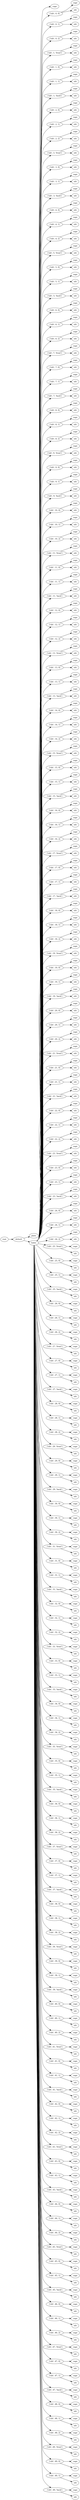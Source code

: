 digraph default {
	graph [rankdir=LR]
	root_745 [label=root href="javascript:s=&quot;\(\)\nNone&quot;; console.log(s); alert(s);"]
	default_746 [label=default href="javascript:s=&quot;\(&#x27;default&#x27;,\)\nBendyPlate&quot;; console.log(s); alert(s);" tooltip=BendyPlate]
	plate_747 [label=plate href="javascript:s=&quot;\(&#x27;default&#x27;,\ &#x27;plate&#x27;\)\nBox&quot;; console.log(s); alert(s);" tooltip=Box]
	holes_748 [label=holes href="javascript:s=&quot;\(&#x27;default&#x27;,\ &#x27;holes&#x27;\)\nBendyHoles&quot;; console.log(s); alert(s);" tooltip=BendyHoles]
	cage_749 [label=cage href="javascript:s=&quot;\(&#x27;default&#x27;,\ &#x27;holes&#x27;,\ &#x27;cage&#x27;\)\nBox&quot;; console.log(s); alert(s);" tooltip=Box]
	slit_750 [label="\('slit',\ 0,\ 0\)" href="javascript:s=&quot;\(&#x27;default&#x27;,\ &#x27;holes&#x27;,\ \(&#x27;slit&#x27;,\ 0,\ 0\)\)\nBendySlit&quot;; console.log(s); alert(s);" tooltip=BendySlit]
	cage_751 [label=cage href="javascript:s=&quot;\(&#x27;default&#x27;,\ &#x27;holes&#x27;,\ \(&#x27;slit&#x27;,\ 0,\ 0\),\ &#x27;cage&#x27;\)\nBox&quot;; console.log(s); alert(s);" tooltip=Box]
	slit_752 [label=slit href="javascript:s=&quot;\(&#x27;default&#x27;,\ &#x27;holes&#x27;,\ \(&#x27;slit&#x27;,\ 0,\ 0\),\ &#x27;slit&#x27;\)\nLinearExtrude&quot;; console.log(s); alert(s);" tooltip=LinearExtrude]
	slit_753 [label="\('slit',\ 0,\ 1\)" href="javascript:s=&quot;\(&#x27;default&#x27;,\ &#x27;holes&#x27;,\ \(&#x27;slit&#x27;,\ 0,\ 1\)\)\nBendySlit&quot;; console.log(s); alert(s);" tooltip=BendySlit]
	cage_754 [label=cage href="javascript:s=&quot;\(&#x27;default&#x27;,\ &#x27;holes&#x27;,\ \(&#x27;slit&#x27;,\ 0,\ 1\),\ &#x27;cage&#x27;\)\nBox&quot;; console.log(s); alert(s);" tooltip=Box]
	slit_755 [label=slit href="javascript:s=&quot;\(&#x27;default&#x27;,\ &#x27;holes&#x27;,\ \(&#x27;slit&#x27;,\ 0,\ 1\),\ &#x27;slit&#x27;\)\nLinearExtrude&quot;; console.log(s); alert(s);" tooltip=LinearExtrude]
	slit_756 [label="\('slit',\ 0,\ 2\)" href="javascript:s=&quot;\(&#x27;default&#x27;,\ &#x27;holes&#x27;,\ \(&#x27;slit&#x27;,\ 0,\ 2\)\)\nBendySlit&quot;; console.log(s); alert(s);" tooltip=BendySlit]
	cage_757 [label=cage href="javascript:s=&quot;\(&#x27;default&#x27;,\ &#x27;holes&#x27;,\ \(&#x27;slit&#x27;,\ 0,\ 2\),\ &#x27;cage&#x27;\)\nBox&quot;; console.log(s); alert(s);" tooltip=Box]
	slit_758 [label=slit href="javascript:s=&quot;\(&#x27;default&#x27;,\ &#x27;holes&#x27;,\ \(&#x27;slit&#x27;,\ 0,\ 2\),\ &#x27;slit&#x27;\)\nLinearExtrude&quot;; console.log(s); alert(s);" tooltip=LinearExtrude]
	slit_759 [label="\('slit',\ 1,\ 'front'\)" href="javascript:s=&quot;\(&#x27;default&#x27;,\ &#x27;holes&#x27;,\ \(&#x27;slit&#x27;,\ 1,\ &#x27;front&#x27;\)\)\nBendySlit&quot;; console.log(s); alert(s);" tooltip=BendySlit]
	cage_760 [label=cage href="javascript:s=&quot;\(&#x27;default&#x27;,\ &#x27;holes&#x27;,\ \(&#x27;slit&#x27;,\ 1,\ &#x27;front&#x27;\),\ &#x27;cage&#x27;\)\nBox&quot;; console.log(s); alert(s);" tooltip=Box]
	slit_761 [label=slit href="javascript:s=&quot;\(&#x27;default&#x27;,\ &#x27;holes&#x27;,\ \(&#x27;slit&#x27;,\ 1,\ &#x27;front&#x27;\),\ &#x27;slit&#x27;\)\nLinearExtrude&quot;; console.log(s); alert(s);" tooltip=LinearExtrude]
	slit_762 [label="\('slit',\ 1,\ 0\)" href="javascript:s=&quot;\(&#x27;default&#x27;,\ &#x27;holes&#x27;,\ \(&#x27;slit&#x27;,\ 1,\ 0\)\)\nBendySlit&quot;; console.log(s); alert(s);" tooltip=BendySlit]
	cage_763 [label=cage href="javascript:s=&quot;\(&#x27;default&#x27;,\ &#x27;holes&#x27;,\ \(&#x27;slit&#x27;,\ 1,\ 0\),\ &#x27;cage&#x27;\)\nBox&quot;; console.log(s); alert(s);" tooltip=Box]
	slit_764 [label=slit href="javascript:s=&quot;\(&#x27;default&#x27;,\ &#x27;holes&#x27;,\ \(&#x27;slit&#x27;,\ 1,\ 0\),\ &#x27;slit&#x27;\)\nLinearExtrude&quot;; console.log(s); alert(s);" tooltip=LinearExtrude]
	slit_765 [label="\('slit',\ 1,\ 1\)" href="javascript:s=&quot;\(&#x27;default&#x27;,\ &#x27;holes&#x27;,\ \(&#x27;slit&#x27;,\ 1,\ 1\)\)\nBendySlit&quot;; console.log(s); alert(s);" tooltip=BendySlit]
	cage_766 [label=cage href="javascript:s=&quot;\(&#x27;default&#x27;,\ &#x27;holes&#x27;,\ \(&#x27;slit&#x27;,\ 1,\ 1\),\ &#x27;cage&#x27;\)\nBox&quot;; console.log(s); alert(s);" tooltip=Box]
	slit_767 [label=slit href="javascript:s=&quot;\(&#x27;default&#x27;,\ &#x27;holes&#x27;,\ \(&#x27;slit&#x27;,\ 1,\ 1\),\ &#x27;slit&#x27;\)\nLinearExtrude&quot;; console.log(s); alert(s);" tooltip=LinearExtrude]
	slit_768 [label="\('slit',\ 1,\ 'back'\)" href="javascript:s=&quot;\(&#x27;default&#x27;,\ &#x27;holes&#x27;,\ \(&#x27;slit&#x27;,\ 1,\ &#x27;back&#x27;\)\)\nBendySlit&quot;; console.log(s); alert(s);" tooltip=BendySlit]
	cage_769 [label=cage href="javascript:s=&quot;\(&#x27;default&#x27;,\ &#x27;holes&#x27;,\ \(&#x27;slit&#x27;,\ 1,\ &#x27;back&#x27;\),\ &#x27;cage&#x27;\)\nBox&quot;; console.log(s); alert(s);" tooltip=Box]
	slit_770 [label=slit href="javascript:s=&quot;\(&#x27;default&#x27;,\ &#x27;holes&#x27;,\ \(&#x27;slit&#x27;,\ 1,\ &#x27;back&#x27;\),\ &#x27;slit&#x27;\)\nLinearExtrude&quot;; console.log(s); alert(s);" tooltip=LinearExtrude]
	slit_771 [label="\('slit',\ 2,\ 0\)" href="javascript:s=&quot;\(&#x27;default&#x27;,\ &#x27;holes&#x27;,\ \(&#x27;slit&#x27;,\ 2,\ 0\)\)\nBendySlit&quot;; console.log(s); alert(s);" tooltip=BendySlit]
	cage_772 [label=cage href="javascript:s=&quot;\(&#x27;default&#x27;,\ &#x27;holes&#x27;,\ \(&#x27;slit&#x27;,\ 2,\ 0\),\ &#x27;cage&#x27;\)\nBox&quot;; console.log(s); alert(s);" tooltip=Box]
	slit_773 [label=slit href="javascript:s=&quot;\(&#x27;default&#x27;,\ &#x27;holes&#x27;,\ \(&#x27;slit&#x27;,\ 2,\ 0\),\ &#x27;slit&#x27;\)\nLinearExtrude&quot;; console.log(s); alert(s);" tooltip=LinearExtrude]
	slit_774 [label="\('slit',\ 2,\ 1\)" href="javascript:s=&quot;\(&#x27;default&#x27;,\ &#x27;holes&#x27;,\ \(&#x27;slit&#x27;,\ 2,\ 1\)\)\nBendySlit&quot;; console.log(s); alert(s);" tooltip=BendySlit]
	cage_775 [label=cage href="javascript:s=&quot;\(&#x27;default&#x27;,\ &#x27;holes&#x27;,\ \(&#x27;slit&#x27;,\ 2,\ 1\),\ &#x27;cage&#x27;\)\nBox&quot;; console.log(s); alert(s);" tooltip=Box]
	slit_776 [label=slit href="javascript:s=&quot;\(&#x27;default&#x27;,\ &#x27;holes&#x27;,\ \(&#x27;slit&#x27;,\ 2,\ 1\),\ &#x27;slit&#x27;\)\nLinearExtrude&quot;; console.log(s); alert(s);" tooltip=LinearExtrude]
	slit_777 [label="\('slit',\ 2,\ 2\)" href="javascript:s=&quot;\(&#x27;default&#x27;,\ &#x27;holes&#x27;,\ \(&#x27;slit&#x27;,\ 2,\ 2\)\)\nBendySlit&quot;; console.log(s); alert(s);" tooltip=BendySlit]
	cage_778 [label=cage href="javascript:s=&quot;\(&#x27;default&#x27;,\ &#x27;holes&#x27;,\ \(&#x27;slit&#x27;,\ 2,\ 2\),\ &#x27;cage&#x27;\)\nBox&quot;; console.log(s); alert(s);" tooltip=Box]
	slit_779 [label=slit href="javascript:s=&quot;\(&#x27;default&#x27;,\ &#x27;holes&#x27;,\ \(&#x27;slit&#x27;,\ 2,\ 2\),\ &#x27;slit&#x27;\)\nLinearExtrude&quot;; console.log(s); alert(s);" tooltip=LinearExtrude]
	slit_780 [label="\('slit',\ 3,\ 'front'\)" href="javascript:s=&quot;\(&#x27;default&#x27;,\ &#x27;holes&#x27;,\ \(&#x27;slit&#x27;,\ 3,\ &#x27;front&#x27;\)\)\nBendySlit&quot;; console.log(s); alert(s);" tooltip=BendySlit]
	cage_781 [label=cage href="javascript:s=&quot;\(&#x27;default&#x27;,\ &#x27;holes&#x27;,\ \(&#x27;slit&#x27;,\ 3,\ &#x27;front&#x27;\),\ &#x27;cage&#x27;\)\nBox&quot;; console.log(s); alert(s);" tooltip=Box]
	slit_782 [label=slit href="javascript:s=&quot;\(&#x27;default&#x27;,\ &#x27;holes&#x27;,\ \(&#x27;slit&#x27;,\ 3,\ &#x27;front&#x27;\),\ &#x27;slit&#x27;\)\nLinearExtrude&quot;; console.log(s); alert(s);" tooltip=LinearExtrude]
	slit_783 [label="\('slit',\ 3,\ 0\)" href="javascript:s=&quot;\(&#x27;default&#x27;,\ &#x27;holes&#x27;,\ \(&#x27;slit&#x27;,\ 3,\ 0\)\)\nBendySlit&quot;; console.log(s); alert(s);" tooltip=BendySlit]
	cage_784 [label=cage href="javascript:s=&quot;\(&#x27;default&#x27;,\ &#x27;holes&#x27;,\ \(&#x27;slit&#x27;,\ 3,\ 0\),\ &#x27;cage&#x27;\)\nBox&quot;; console.log(s); alert(s);" tooltip=Box]
	slit_785 [label=slit href="javascript:s=&quot;\(&#x27;default&#x27;,\ &#x27;holes&#x27;,\ \(&#x27;slit&#x27;,\ 3,\ 0\),\ &#x27;slit&#x27;\)\nLinearExtrude&quot;; console.log(s); alert(s);" tooltip=LinearExtrude]
	slit_786 [label="\('slit',\ 3,\ 1\)" href="javascript:s=&quot;\(&#x27;default&#x27;,\ &#x27;holes&#x27;,\ \(&#x27;slit&#x27;,\ 3,\ 1\)\)\nBendySlit&quot;; console.log(s); alert(s);" tooltip=BendySlit]
	cage_787 [label=cage href="javascript:s=&quot;\(&#x27;default&#x27;,\ &#x27;holes&#x27;,\ \(&#x27;slit&#x27;,\ 3,\ 1\),\ &#x27;cage&#x27;\)\nBox&quot;; console.log(s); alert(s);" tooltip=Box]
	slit_788 [label=slit href="javascript:s=&quot;\(&#x27;default&#x27;,\ &#x27;holes&#x27;,\ \(&#x27;slit&#x27;,\ 3,\ 1\),\ &#x27;slit&#x27;\)\nLinearExtrude&quot;; console.log(s); alert(s);" tooltip=LinearExtrude]
	slit_789 [label="\('slit',\ 3,\ 'back'\)" href="javascript:s=&quot;\(&#x27;default&#x27;,\ &#x27;holes&#x27;,\ \(&#x27;slit&#x27;,\ 3,\ &#x27;back&#x27;\)\)\nBendySlit&quot;; console.log(s); alert(s);" tooltip=BendySlit]
	cage_790 [label=cage href="javascript:s=&quot;\(&#x27;default&#x27;,\ &#x27;holes&#x27;,\ \(&#x27;slit&#x27;,\ 3,\ &#x27;back&#x27;\),\ &#x27;cage&#x27;\)\nBox&quot;; console.log(s); alert(s);" tooltip=Box]
	slit_791 [label=slit href="javascript:s=&quot;\(&#x27;default&#x27;,\ &#x27;holes&#x27;,\ \(&#x27;slit&#x27;,\ 3,\ &#x27;back&#x27;\),\ &#x27;slit&#x27;\)\nLinearExtrude&quot;; console.log(s); alert(s);" tooltip=LinearExtrude]
	slit_792 [label="\('slit',\ 4,\ 0\)" href="javascript:s=&quot;\(&#x27;default&#x27;,\ &#x27;holes&#x27;,\ \(&#x27;slit&#x27;,\ 4,\ 0\)\)\nBendySlit&quot;; console.log(s); alert(s);" tooltip=BendySlit]
	cage_793 [label=cage href="javascript:s=&quot;\(&#x27;default&#x27;,\ &#x27;holes&#x27;,\ \(&#x27;slit&#x27;,\ 4,\ 0\),\ &#x27;cage&#x27;\)\nBox&quot;; console.log(s); alert(s);" tooltip=Box]
	slit_794 [label=slit href="javascript:s=&quot;\(&#x27;default&#x27;,\ &#x27;holes&#x27;,\ \(&#x27;slit&#x27;,\ 4,\ 0\),\ &#x27;slit&#x27;\)\nLinearExtrude&quot;; console.log(s); alert(s);" tooltip=LinearExtrude]
	slit_795 [label="\('slit',\ 4,\ 1\)" href="javascript:s=&quot;\(&#x27;default&#x27;,\ &#x27;holes&#x27;,\ \(&#x27;slit&#x27;,\ 4,\ 1\)\)\nBendySlit&quot;; console.log(s); alert(s);" tooltip=BendySlit]
	cage_796 [label=cage href="javascript:s=&quot;\(&#x27;default&#x27;,\ &#x27;holes&#x27;,\ \(&#x27;slit&#x27;,\ 4,\ 1\),\ &#x27;cage&#x27;\)\nBox&quot;; console.log(s); alert(s);" tooltip=Box]
	slit_797 [label=slit href="javascript:s=&quot;\(&#x27;default&#x27;,\ &#x27;holes&#x27;,\ \(&#x27;slit&#x27;,\ 4,\ 1\),\ &#x27;slit&#x27;\)\nLinearExtrude&quot;; console.log(s); alert(s);" tooltip=LinearExtrude]
	slit_798 [label="\('slit',\ 4,\ 2\)" href="javascript:s=&quot;\(&#x27;default&#x27;,\ &#x27;holes&#x27;,\ \(&#x27;slit&#x27;,\ 4,\ 2\)\)\nBendySlit&quot;; console.log(s); alert(s);" tooltip=BendySlit]
	cage_799 [label=cage href="javascript:s=&quot;\(&#x27;default&#x27;,\ &#x27;holes&#x27;,\ \(&#x27;slit&#x27;,\ 4,\ 2\),\ &#x27;cage&#x27;\)\nBox&quot;; console.log(s); alert(s);" tooltip=Box]
	slit_800 [label=slit href="javascript:s=&quot;\(&#x27;default&#x27;,\ &#x27;holes&#x27;,\ \(&#x27;slit&#x27;,\ 4,\ 2\),\ &#x27;slit&#x27;\)\nLinearExtrude&quot;; console.log(s); alert(s);" tooltip=LinearExtrude]
	slit_801 [label="\('slit',\ 5,\ 'front'\)" href="javascript:s=&quot;\(&#x27;default&#x27;,\ &#x27;holes&#x27;,\ \(&#x27;slit&#x27;,\ 5,\ &#x27;front&#x27;\)\)\nBendySlit&quot;; console.log(s); alert(s);" tooltip=BendySlit]
	cage_802 [label=cage href="javascript:s=&quot;\(&#x27;default&#x27;,\ &#x27;holes&#x27;,\ \(&#x27;slit&#x27;,\ 5,\ &#x27;front&#x27;\),\ &#x27;cage&#x27;\)\nBox&quot;; console.log(s); alert(s);" tooltip=Box]
	slit_803 [label=slit href="javascript:s=&quot;\(&#x27;default&#x27;,\ &#x27;holes&#x27;,\ \(&#x27;slit&#x27;,\ 5,\ &#x27;front&#x27;\),\ &#x27;slit&#x27;\)\nLinearExtrude&quot;; console.log(s); alert(s);" tooltip=LinearExtrude]
	slit_804 [label="\('slit',\ 5,\ 0\)" href="javascript:s=&quot;\(&#x27;default&#x27;,\ &#x27;holes&#x27;,\ \(&#x27;slit&#x27;,\ 5,\ 0\)\)\nBendySlit&quot;; console.log(s); alert(s);" tooltip=BendySlit]
	cage_805 [label=cage href="javascript:s=&quot;\(&#x27;default&#x27;,\ &#x27;holes&#x27;,\ \(&#x27;slit&#x27;,\ 5,\ 0\),\ &#x27;cage&#x27;\)\nBox&quot;; console.log(s); alert(s);" tooltip=Box]
	slit_806 [label=slit href="javascript:s=&quot;\(&#x27;default&#x27;,\ &#x27;holes&#x27;,\ \(&#x27;slit&#x27;,\ 5,\ 0\),\ &#x27;slit&#x27;\)\nLinearExtrude&quot;; console.log(s); alert(s);" tooltip=LinearExtrude]
	slit_807 [label="\('slit',\ 5,\ 1\)" href="javascript:s=&quot;\(&#x27;default&#x27;,\ &#x27;holes&#x27;,\ \(&#x27;slit&#x27;,\ 5,\ 1\)\)\nBendySlit&quot;; console.log(s); alert(s);" tooltip=BendySlit]
	cage_808 [label=cage href="javascript:s=&quot;\(&#x27;default&#x27;,\ &#x27;holes&#x27;,\ \(&#x27;slit&#x27;,\ 5,\ 1\),\ &#x27;cage&#x27;\)\nBox&quot;; console.log(s); alert(s);" tooltip=Box]
	slit_809 [label=slit href="javascript:s=&quot;\(&#x27;default&#x27;,\ &#x27;holes&#x27;,\ \(&#x27;slit&#x27;,\ 5,\ 1\),\ &#x27;slit&#x27;\)\nLinearExtrude&quot;; console.log(s); alert(s);" tooltip=LinearExtrude]
	slit_810 [label="\('slit',\ 5,\ 'back'\)" href="javascript:s=&quot;\(&#x27;default&#x27;,\ &#x27;holes&#x27;,\ \(&#x27;slit&#x27;,\ 5,\ &#x27;back&#x27;\)\)\nBendySlit&quot;; console.log(s); alert(s);" tooltip=BendySlit]
	cage_811 [label=cage href="javascript:s=&quot;\(&#x27;default&#x27;,\ &#x27;holes&#x27;,\ \(&#x27;slit&#x27;,\ 5,\ &#x27;back&#x27;\),\ &#x27;cage&#x27;\)\nBox&quot;; console.log(s); alert(s);" tooltip=Box]
	slit_812 [label=slit href="javascript:s=&quot;\(&#x27;default&#x27;,\ &#x27;holes&#x27;,\ \(&#x27;slit&#x27;,\ 5,\ &#x27;back&#x27;\),\ &#x27;slit&#x27;\)\nLinearExtrude&quot;; console.log(s); alert(s);" tooltip=LinearExtrude]
	slit_813 [label="\('slit',\ 6,\ 0\)" href="javascript:s=&quot;\(&#x27;default&#x27;,\ &#x27;holes&#x27;,\ \(&#x27;slit&#x27;,\ 6,\ 0\)\)\nBendySlit&quot;; console.log(s); alert(s);" tooltip=BendySlit]
	cage_814 [label=cage href="javascript:s=&quot;\(&#x27;default&#x27;,\ &#x27;holes&#x27;,\ \(&#x27;slit&#x27;,\ 6,\ 0\),\ &#x27;cage&#x27;\)\nBox&quot;; console.log(s); alert(s);" tooltip=Box]
	slit_815 [label=slit href="javascript:s=&quot;\(&#x27;default&#x27;,\ &#x27;holes&#x27;,\ \(&#x27;slit&#x27;,\ 6,\ 0\),\ &#x27;slit&#x27;\)\nLinearExtrude&quot;; console.log(s); alert(s);" tooltip=LinearExtrude]
	slit_816 [label="\('slit',\ 6,\ 1\)" href="javascript:s=&quot;\(&#x27;default&#x27;,\ &#x27;holes&#x27;,\ \(&#x27;slit&#x27;,\ 6,\ 1\)\)\nBendySlit&quot;; console.log(s); alert(s);" tooltip=BendySlit]
	cage_817 [label=cage href="javascript:s=&quot;\(&#x27;default&#x27;,\ &#x27;holes&#x27;,\ \(&#x27;slit&#x27;,\ 6,\ 1\),\ &#x27;cage&#x27;\)\nBox&quot;; console.log(s); alert(s);" tooltip=Box]
	slit_818 [label=slit href="javascript:s=&quot;\(&#x27;default&#x27;,\ &#x27;holes&#x27;,\ \(&#x27;slit&#x27;,\ 6,\ 1\),\ &#x27;slit&#x27;\)\nLinearExtrude&quot;; console.log(s); alert(s);" tooltip=LinearExtrude]
	slit_819 [label="\('slit',\ 6,\ 2\)" href="javascript:s=&quot;\(&#x27;default&#x27;,\ &#x27;holes&#x27;,\ \(&#x27;slit&#x27;,\ 6,\ 2\)\)\nBendySlit&quot;; console.log(s); alert(s);" tooltip=BendySlit]
	cage_820 [label=cage href="javascript:s=&quot;\(&#x27;default&#x27;,\ &#x27;holes&#x27;,\ \(&#x27;slit&#x27;,\ 6,\ 2\),\ &#x27;cage&#x27;\)\nBox&quot;; console.log(s); alert(s);" tooltip=Box]
	slit_821 [label=slit href="javascript:s=&quot;\(&#x27;default&#x27;,\ &#x27;holes&#x27;,\ \(&#x27;slit&#x27;,\ 6,\ 2\),\ &#x27;slit&#x27;\)\nLinearExtrude&quot;; console.log(s); alert(s);" tooltip=LinearExtrude]
	slit_822 [label="\('slit',\ 7,\ 'front'\)" href="javascript:s=&quot;\(&#x27;default&#x27;,\ &#x27;holes&#x27;,\ \(&#x27;slit&#x27;,\ 7,\ &#x27;front&#x27;\)\)\nBendySlit&quot;; console.log(s); alert(s);" tooltip=BendySlit]
	cage_823 [label=cage href="javascript:s=&quot;\(&#x27;default&#x27;,\ &#x27;holes&#x27;,\ \(&#x27;slit&#x27;,\ 7,\ &#x27;front&#x27;\),\ &#x27;cage&#x27;\)\nBox&quot;; console.log(s); alert(s);" tooltip=Box]
	slit_824 [label=slit href="javascript:s=&quot;\(&#x27;default&#x27;,\ &#x27;holes&#x27;,\ \(&#x27;slit&#x27;,\ 7,\ &#x27;front&#x27;\),\ &#x27;slit&#x27;\)\nLinearExtrude&quot;; console.log(s); alert(s);" tooltip=LinearExtrude]
	slit_825 [label="\('slit',\ 7,\ 0\)" href="javascript:s=&quot;\(&#x27;default&#x27;,\ &#x27;holes&#x27;,\ \(&#x27;slit&#x27;,\ 7,\ 0\)\)\nBendySlit&quot;; console.log(s); alert(s);" tooltip=BendySlit]
	cage_826 [label=cage href="javascript:s=&quot;\(&#x27;default&#x27;,\ &#x27;holes&#x27;,\ \(&#x27;slit&#x27;,\ 7,\ 0\),\ &#x27;cage&#x27;\)\nBox&quot;; console.log(s); alert(s);" tooltip=Box]
	slit_827 [label=slit href="javascript:s=&quot;\(&#x27;default&#x27;,\ &#x27;holes&#x27;,\ \(&#x27;slit&#x27;,\ 7,\ 0\),\ &#x27;slit&#x27;\)\nLinearExtrude&quot;; console.log(s); alert(s);" tooltip=LinearExtrude]
	slit_828 [label="\('slit',\ 7,\ 1\)" href="javascript:s=&quot;\(&#x27;default&#x27;,\ &#x27;holes&#x27;,\ \(&#x27;slit&#x27;,\ 7,\ 1\)\)\nBendySlit&quot;; console.log(s); alert(s);" tooltip=BendySlit]
	cage_829 [label=cage href="javascript:s=&quot;\(&#x27;default&#x27;,\ &#x27;holes&#x27;,\ \(&#x27;slit&#x27;,\ 7,\ 1\),\ &#x27;cage&#x27;\)\nBox&quot;; console.log(s); alert(s);" tooltip=Box]
	slit_830 [label=slit href="javascript:s=&quot;\(&#x27;default&#x27;,\ &#x27;holes&#x27;,\ \(&#x27;slit&#x27;,\ 7,\ 1\),\ &#x27;slit&#x27;\)\nLinearExtrude&quot;; console.log(s); alert(s);" tooltip=LinearExtrude]
	slit_831 [label="\('slit',\ 7,\ 'back'\)" href="javascript:s=&quot;\(&#x27;default&#x27;,\ &#x27;holes&#x27;,\ \(&#x27;slit&#x27;,\ 7,\ &#x27;back&#x27;\)\)\nBendySlit&quot;; console.log(s); alert(s);" tooltip=BendySlit]
	cage_832 [label=cage href="javascript:s=&quot;\(&#x27;default&#x27;,\ &#x27;holes&#x27;,\ \(&#x27;slit&#x27;,\ 7,\ &#x27;back&#x27;\),\ &#x27;cage&#x27;\)\nBox&quot;; console.log(s); alert(s);" tooltip=Box]
	slit_833 [label=slit href="javascript:s=&quot;\(&#x27;default&#x27;,\ &#x27;holes&#x27;,\ \(&#x27;slit&#x27;,\ 7,\ &#x27;back&#x27;\),\ &#x27;slit&#x27;\)\nLinearExtrude&quot;; console.log(s); alert(s);" tooltip=LinearExtrude]
	slit_834 [label="\('slit',\ 8,\ 0\)" href="javascript:s=&quot;\(&#x27;default&#x27;,\ &#x27;holes&#x27;,\ \(&#x27;slit&#x27;,\ 8,\ 0\)\)\nBendySlit&quot;; console.log(s); alert(s);" tooltip=BendySlit]
	cage_835 [label=cage href="javascript:s=&quot;\(&#x27;default&#x27;,\ &#x27;holes&#x27;,\ \(&#x27;slit&#x27;,\ 8,\ 0\),\ &#x27;cage&#x27;\)\nBox&quot;; console.log(s); alert(s);" tooltip=Box]
	slit_836 [label=slit href="javascript:s=&quot;\(&#x27;default&#x27;,\ &#x27;holes&#x27;,\ \(&#x27;slit&#x27;,\ 8,\ 0\),\ &#x27;slit&#x27;\)\nLinearExtrude&quot;; console.log(s); alert(s);" tooltip=LinearExtrude]
	slit_837 [label="\('slit',\ 8,\ 1\)" href="javascript:s=&quot;\(&#x27;default&#x27;,\ &#x27;holes&#x27;,\ \(&#x27;slit&#x27;,\ 8,\ 1\)\)\nBendySlit&quot;; console.log(s); alert(s);" tooltip=BendySlit]
	cage_838 [label=cage href="javascript:s=&quot;\(&#x27;default&#x27;,\ &#x27;holes&#x27;,\ \(&#x27;slit&#x27;,\ 8,\ 1\),\ &#x27;cage&#x27;\)\nBox&quot;; console.log(s); alert(s);" tooltip=Box]
	slit_839 [label=slit href="javascript:s=&quot;\(&#x27;default&#x27;,\ &#x27;holes&#x27;,\ \(&#x27;slit&#x27;,\ 8,\ 1\),\ &#x27;slit&#x27;\)\nLinearExtrude&quot;; console.log(s); alert(s);" tooltip=LinearExtrude]
	slit_840 [label="\('slit',\ 8,\ 2\)" href="javascript:s=&quot;\(&#x27;default&#x27;,\ &#x27;holes&#x27;,\ \(&#x27;slit&#x27;,\ 8,\ 2\)\)\nBendySlit&quot;; console.log(s); alert(s);" tooltip=BendySlit]
	cage_841 [label=cage href="javascript:s=&quot;\(&#x27;default&#x27;,\ &#x27;holes&#x27;,\ \(&#x27;slit&#x27;,\ 8,\ 2\),\ &#x27;cage&#x27;\)\nBox&quot;; console.log(s); alert(s);" tooltip=Box]
	slit_842 [label=slit href="javascript:s=&quot;\(&#x27;default&#x27;,\ &#x27;holes&#x27;,\ \(&#x27;slit&#x27;,\ 8,\ 2\),\ &#x27;slit&#x27;\)\nLinearExtrude&quot;; console.log(s); alert(s);" tooltip=LinearExtrude]
	slit_843 [label="\('slit',\ 9,\ 'front'\)" href="javascript:s=&quot;\(&#x27;default&#x27;,\ &#x27;holes&#x27;,\ \(&#x27;slit&#x27;,\ 9,\ &#x27;front&#x27;\)\)\nBendySlit&quot;; console.log(s); alert(s);" tooltip=BendySlit]
	cage_844 [label=cage href="javascript:s=&quot;\(&#x27;default&#x27;,\ &#x27;holes&#x27;,\ \(&#x27;slit&#x27;,\ 9,\ &#x27;front&#x27;\),\ &#x27;cage&#x27;\)\nBox&quot;; console.log(s); alert(s);" tooltip=Box]
	slit_845 [label=slit href="javascript:s=&quot;\(&#x27;default&#x27;,\ &#x27;holes&#x27;,\ \(&#x27;slit&#x27;,\ 9,\ &#x27;front&#x27;\),\ &#x27;slit&#x27;\)\nLinearExtrude&quot;; console.log(s); alert(s);" tooltip=LinearExtrude]
	slit_846 [label="\('slit',\ 9,\ 0\)" href="javascript:s=&quot;\(&#x27;default&#x27;,\ &#x27;holes&#x27;,\ \(&#x27;slit&#x27;,\ 9,\ 0\)\)\nBendySlit&quot;; console.log(s); alert(s);" tooltip=BendySlit]
	cage_847 [label=cage href="javascript:s=&quot;\(&#x27;default&#x27;,\ &#x27;holes&#x27;,\ \(&#x27;slit&#x27;,\ 9,\ 0\),\ &#x27;cage&#x27;\)\nBox&quot;; console.log(s); alert(s);" tooltip=Box]
	slit_848 [label=slit href="javascript:s=&quot;\(&#x27;default&#x27;,\ &#x27;holes&#x27;,\ \(&#x27;slit&#x27;,\ 9,\ 0\),\ &#x27;slit&#x27;\)\nLinearExtrude&quot;; console.log(s); alert(s);" tooltip=LinearExtrude]
	slit_849 [label="\('slit',\ 9,\ 1\)" href="javascript:s=&quot;\(&#x27;default&#x27;,\ &#x27;holes&#x27;,\ \(&#x27;slit&#x27;,\ 9,\ 1\)\)\nBendySlit&quot;; console.log(s); alert(s);" tooltip=BendySlit]
	cage_850 [label=cage href="javascript:s=&quot;\(&#x27;default&#x27;,\ &#x27;holes&#x27;,\ \(&#x27;slit&#x27;,\ 9,\ 1\),\ &#x27;cage&#x27;\)\nBox&quot;; console.log(s); alert(s);" tooltip=Box]
	slit_851 [label=slit href="javascript:s=&quot;\(&#x27;default&#x27;,\ &#x27;holes&#x27;,\ \(&#x27;slit&#x27;,\ 9,\ 1\),\ &#x27;slit&#x27;\)\nLinearExtrude&quot;; console.log(s); alert(s);" tooltip=LinearExtrude]
	slit_852 [label="\('slit',\ 9,\ 'back'\)" href="javascript:s=&quot;\(&#x27;default&#x27;,\ &#x27;holes&#x27;,\ \(&#x27;slit&#x27;,\ 9,\ &#x27;back&#x27;\)\)\nBendySlit&quot;; console.log(s); alert(s);" tooltip=BendySlit]
	cage_853 [label=cage href="javascript:s=&quot;\(&#x27;default&#x27;,\ &#x27;holes&#x27;,\ \(&#x27;slit&#x27;,\ 9,\ &#x27;back&#x27;\),\ &#x27;cage&#x27;\)\nBox&quot;; console.log(s); alert(s);" tooltip=Box]
	slit_854 [label=slit href="javascript:s=&quot;\(&#x27;default&#x27;,\ &#x27;holes&#x27;,\ \(&#x27;slit&#x27;,\ 9,\ &#x27;back&#x27;\),\ &#x27;slit&#x27;\)\nLinearExtrude&quot;; console.log(s); alert(s);" tooltip=LinearExtrude]
	slit_855 [label="\('slit',\ 10,\ 0\)" href="javascript:s=&quot;\(&#x27;default&#x27;,\ &#x27;holes&#x27;,\ \(&#x27;slit&#x27;,\ 10,\ 0\)\)\nBendySlit&quot;; console.log(s); alert(s);" tooltip=BendySlit]
	cage_856 [label=cage href="javascript:s=&quot;\(&#x27;default&#x27;,\ &#x27;holes&#x27;,\ \(&#x27;slit&#x27;,\ 10,\ 0\),\ &#x27;cage&#x27;\)\nBox&quot;; console.log(s); alert(s);" tooltip=Box]
	slit_857 [label=slit href="javascript:s=&quot;\(&#x27;default&#x27;,\ &#x27;holes&#x27;,\ \(&#x27;slit&#x27;,\ 10,\ 0\),\ &#x27;slit&#x27;\)\nLinearExtrude&quot;; console.log(s); alert(s);" tooltip=LinearExtrude]
	slit_858 [label="\('slit',\ 10,\ 1\)" href="javascript:s=&quot;\(&#x27;default&#x27;,\ &#x27;holes&#x27;,\ \(&#x27;slit&#x27;,\ 10,\ 1\)\)\nBendySlit&quot;; console.log(s); alert(s);" tooltip=BendySlit]
	cage_859 [label=cage href="javascript:s=&quot;\(&#x27;default&#x27;,\ &#x27;holes&#x27;,\ \(&#x27;slit&#x27;,\ 10,\ 1\),\ &#x27;cage&#x27;\)\nBox&quot;; console.log(s); alert(s);" tooltip=Box]
	slit_860 [label=slit href="javascript:s=&quot;\(&#x27;default&#x27;,\ &#x27;holes&#x27;,\ \(&#x27;slit&#x27;,\ 10,\ 1\),\ &#x27;slit&#x27;\)\nLinearExtrude&quot;; console.log(s); alert(s);" tooltip=LinearExtrude]
	slit_861 [label="\('slit',\ 10,\ 2\)" href="javascript:s=&quot;\(&#x27;default&#x27;,\ &#x27;holes&#x27;,\ \(&#x27;slit&#x27;,\ 10,\ 2\)\)\nBendySlit&quot;; console.log(s); alert(s);" tooltip=BendySlit]
	cage_862 [label=cage href="javascript:s=&quot;\(&#x27;default&#x27;,\ &#x27;holes&#x27;,\ \(&#x27;slit&#x27;,\ 10,\ 2\),\ &#x27;cage&#x27;\)\nBox&quot;; console.log(s); alert(s);" tooltip=Box]
	slit_863 [label=slit href="javascript:s=&quot;\(&#x27;default&#x27;,\ &#x27;holes&#x27;,\ \(&#x27;slit&#x27;,\ 10,\ 2\),\ &#x27;slit&#x27;\)\nLinearExtrude&quot;; console.log(s); alert(s);" tooltip=LinearExtrude]
	slit_864 [label="\('slit',\ 11,\ 'front'\)" href="javascript:s=&quot;\(&#x27;default&#x27;,\ &#x27;holes&#x27;,\ \(&#x27;slit&#x27;,\ 11,\ &#x27;front&#x27;\)\)\nBendySlit&quot;; console.log(s); alert(s);" tooltip=BendySlit]
	cage_865 [label=cage href="javascript:s=&quot;\(&#x27;default&#x27;,\ &#x27;holes&#x27;,\ \(&#x27;slit&#x27;,\ 11,\ &#x27;front&#x27;\),\ &#x27;cage&#x27;\)\nBox&quot;; console.log(s); alert(s);" tooltip=Box]
	slit_866 [label=slit href="javascript:s=&quot;\(&#x27;default&#x27;,\ &#x27;holes&#x27;,\ \(&#x27;slit&#x27;,\ 11,\ &#x27;front&#x27;\),\ &#x27;slit&#x27;\)\nLinearExtrude&quot;; console.log(s); alert(s);" tooltip=LinearExtrude]
	slit_867 [label="\('slit',\ 11,\ 0\)" href="javascript:s=&quot;\(&#x27;default&#x27;,\ &#x27;holes&#x27;,\ \(&#x27;slit&#x27;,\ 11,\ 0\)\)\nBendySlit&quot;; console.log(s); alert(s);" tooltip=BendySlit]
	cage_868 [label=cage href="javascript:s=&quot;\(&#x27;default&#x27;,\ &#x27;holes&#x27;,\ \(&#x27;slit&#x27;,\ 11,\ 0\),\ &#x27;cage&#x27;\)\nBox&quot;; console.log(s); alert(s);" tooltip=Box]
	slit_869 [label=slit href="javascript:s=&quot;\(&#x27;default&#x27;,\ &#x27;holes&#x27;,\ \(&#x27;slit&#x27;,\ 11,\ 0\),\ &#x27;slit&#x27;\)\nLinearExtrude&quot;; console.log(s); alert(s);" tooltip=LinearExtrude]
	slit_870 [label="\('slit',\ 11,\ 1\)" href="javascript:s=&quot;\(&#x27;default&#x27;,\ &#x27;holes&#x27;,\ \(&#x27;slit&#x27;,\ 11,\ 1\)\)\nBendySlit&quot;; console.log(s); alert(s);" tooltip=BendySlit]
	cage_871 [label=cage href="javascript:s=&quot;\(&#x27;default&#x27;,\ &#x27;holes&#x27;,\ \(&#x27;slit&#x27;,\ 11,\ 1\),\ &#x27;cage&#x27;\)\nBox&quot;; console.log(s); alert(s);" tooltip=Box]
	slit_872 [label=slit href="javascript:s=&quot;\(&#x27;default&#x27;,\ &#x27;holes&#x27;,\ \(&#x27;slit&#x27;,\ 11,\ 1\),\ &#x27;slit&#x27;\)\nLinearExtrude&quot;; console.log(s); alert(s);" tooltip=LinearExtrude]
	slit_873 [label="\('slit',\ 11,\ 'back'\)" href="javascript:s=&quot;\(&#x27;default&#x27;,\ &#x27;holes&#x27;,\ \(&#x27;slit&#x27;,\ 11,\ &#x27;back&#x27;\)\)\nBendySlit&quot;; console.log(s); alert(s);" tooltip=BendySlit]
	cage_874 [label=cage href="javascript:s=&quot;\(&#x27;default&#x27;,\ &#x27;holes&#x27;,\ \(&#x27;slit&#x27;,\ 11,\ &#x27;back&#x27;\),\ &#x27;cage&#x27;\)\nBox&quot;; console.log(s); alert(s);" tooltip=Box]
	slit_875 [label=slit href="javascript:s=&quot;\(&#x27;default&#x27;,\ &#x27;holes&#x27;,\ \(&#x27;slit&#x27;,\ 11,\ &#x27;back&#x27;\),\ &#x27;slit&#x27;\)\nLinearExtrude&quot;; console.log(s); alert(s);" tooltip=LinearExtrude]
	slit_876 [label="\('slit',\ 12,\ 0\)" href="javascript:s=&quot;\(&#x27;default&#x27;,\ &#x27;holes&#x27;,\ \(&#x27;slit&#x27;,\ 12,\ 0\)\)\nBendySlit&quot;; console.log(s); alert(s);" tooltip=BendySlit]
	cage_877 [label=cage href="javascript:s=&quot;\(&#x27;default&#x27;,\ &#x27;holes&#x27;,\ \(&#x27;slit&#x27;,\ 12,\ 0\),\ &#x27;cage&#x27;\)\nBox&quot;; console.log(s); alert(s);" tooltip=Box]
	slit_878 [label=slit href="javascript:s=&quot;\(&#x27;default&#x27;,\ &#x27;holes&#x27;,\ \(&#x27;slit&#x27;,\ 12,\ 0\),\ &#x27;slit&#x27;\)\nLinearExtrude&quot;; console.log(s); alert(s);" tooltip=LinearExtrude]
	slit_879 [label="\('slit',\ 12,\ 1\)" href="javascript:s=&quot;\(&#x27;default&#x27;,\ &#x27;holes&#x27;,\ \(&#x27;slit&#x27;,\ 12,\ 1\)\)\nBendySlit&quot;; console.log(s); alert(s);" tooltip=BendySlit]
	cage_880 [label=cage href="javascript:s=&quot;\(&#x27;default&#x27;,\ &#x27;holes&#x27;,\ \(&#x27;slit&#x27;,\ 12,\ 1\),\ &#x27;cage&#x27;\)\nBox&quot;; console.log(s); alert(s);" tooltip=Box]
	slit_881 [label=slit href="javascript:s=&quot;\(&#x27;default&#x27;,\ &#x27;holes&#x27;,\ \(&#x27;slit&#x27;,\ 12,\ 1\),\ &#x27;slit&#x27;\)\nLinearExtrude&quot;; console.log(s); alert(s);" tooltip=LinearExtrude]
	slit_882 [label="\('slit',\ 12,\ 2\)" href="javascript:s=&quot;\(&#x27;default&#x27;,\ &#x27;holes&#x27;,\ \(&#x27;slit&#x27;,\ 12,\ 2\)\)\nBendySlit&quot;; console.log(s); alert(s);" tooltip=BendySlit]
	cage_883 [label=cage href="javascript:s=&quot;\(&#x27;default&#x27;,\ &#x27;holes&#x27;,\ \(&#x27;slit&#x27;,\ 12,\ 2\),\ &#x27;cage&#x27;\)\nBox&quot;; console.log(s); alert(s);" tooltip=Box]
	slit_884 [label=slit href="javascript:s=&quot;\(&#x27;default&#x27;,\ &#x27;holes&#x27;,\ \(&#x27;slit&#x27;,\ 12,\ 2\),\ &#x27;slit&#x27;\)\nLinearExtrude&quot;; console.log(s); alert(s);" tooltip=LinearExtrude]
	slit_885 [label="\('slit',\ 13,\ 'front'\)" href="javascript:s=&quot;\(&#x27;default&#x27;,\ &#x27;holes&#x27;,\ \(&#x27;slit&#x27;,\ 13,\ &#x27;front&#x27;\)\)\nBendySlit&quot;; console.log(s); alert(s);" tooltip=BendySlit]
	cage_886 [label=cage href="javascript:s=&quot;\(&#x27;default&#x27;,\ &#x27;holes&#x27;,\ \(&#x27;slit&#x27;,\ 13,\ &#x27;front&#x27;\),\ &#x27;cage&#x27;\)\nBox&quot;; console.log(s); alert(s);" tooltip=Box]
	slit_887 [label=slit href="javascript:s=&quot;\(&#x27;default&#x27;,\ &#x27;holes&#x27;,\ \(&#x27;slit&#x27;,\ 13,\ &#x27;front&#x27;\),\ &#x27;slit&#x27;\)\nLinearExtrude&quot;; console.log(s); alert(s);" tooltip=LinearExtrude]
	slit_888 [label="\('slit',\ 13,\ 0\)" href="javascript:s=&quot;\(&#x27;default&#x27;,\ &#x27;holes&#x27;,\ \(&#x27;slit&#x27;,\ 13,\ 0\)\)\nBendySlit&quot;; console.log(s); alert(s);" tooltip=BendySlit]
	cage_889 [label=cage href="javascript:s=&quot;\(&#x27;default&#x27;,\ &#x27;holes&#x27;,\ \(&#x27;slit&#x27;,\ 13,\ 0\),\ &#x27;cage&#x27;\)\nBox&quot;; console.log(s); alert(s);" tooltip=Box]
	slit_890 [label=slit href="javascript:s=&quot;\(&#x27;default&#x27;,\ &#x27;holes&#x27;,\ \(&#x27;slit&#x27;,\ 13,\ 0\),\ &#x27;slit&#x27;\)\nLinearExtrude&quot;; console.log(s); alert(s);" tooltip=LinearExtrude]
	slit_891 [label="\('slit',\ 13,\ 1\)" href="javascript:s=&quot;\(&#x27;default&#x27;,\ &#x27;holes&#x27;,\ \(&#x27;slit&#x27;,\ 13,\ 1\)\)\nBendySlit&quot;; console.log(s); alert(s);" tooltip=BendySlit]
	cage_892 [label=cage href="javascript:s=&quot;\(&#x27;default&#x27;,\ &#x27;holes&#x27;,\ \(&#x27;slit&#x27;,\ 13,\ 1\),\ &#x27;cage&#x27;\)\nBox&quot;; console.log(s); alert(s);" tooltip=Box]
	slit_893 [label=slit href="javascript:s=&quot;\(&#x27;default&#x27;,\ &#x27;holes&#x27;,\ \(&#x27;slit&#x27;,\ 13,\ 1\),\ &#x27;slit&#x27;\)\nLinearExtrude&quot;; console.log(s); alert(s);" tooltip=LinearExtrude]
	slit_894 [label="\('slit',\ 13,\ 'back'\)" href="javascript:s=&quot;\(&#x27;default&#x27;,\ &#x27;holes&#x27;,\ \(&#x27;slit&#x27;,\ 13,\ &#x27;back&#x27;\)\)\nBendySlit&quot;; console.log(s); alert(s);" tooltip=BendySlit]
	cage_895 [label=cage href="javascript:s=&quot;\(&#x27;default&#x27;,\ &#x27;holes&#x27;,\ \(&#x27;slit&#x27;,\ 13,\ &#x27;back&#x27;\),\ &#x27;cage&#x27;\)\nBox&quot;; console.log(s); alert(s);" tooltip=Box]
	slit_896 [label=slit href="javascript:s=&quot;\(&#x27;default&#x27;,\ &#x27;holes&#x27;,\ \(&#x27;slit&#x27;,\ 13,\ &#x27;back&#x27;\),\ &#x27;slit&#x27;\)\nLinearExtrude&quot;; console.log(s); alert(s);" tooltip=LinearExtrude]
	slit_897 [label="\('slit',\ 14,\ 0\)" href="javascript:s=&quot;\(&#x27;default&#x27;,\ &#x27;holes&#x27;,\ \(&#x27;slit&#x27;,\ 14,\ 0\)\)\nBendySlit&quot;; console.log(s); alert(s);" tooltip=BendySlit]
	cage_898 [label=cage href="javascript:s=&quot;\(&#x27;default&#x27;,\ &#x27;holes&#x27;,\ \(&#x27;slit&#x27;,\ 14,\ 0\),\ &#x27;cage&#x27;\)\nBox&quot;; console.log(s); alert(s);" tooltip=Box]
	slit_899 [label=slit href="javascript:s=&quot;\(&#x27;default&#x27;,\ &#x27;holes&#x27;,\ \(&#x27;slit&#x27;,\ 14,\ 0\),\ &#x27;slit&#x27;\)\nLinearExtrude&quot;; console.log(s); alert(s);" tooltip=LinearExtrude]
	slit_900 [label="\('slit',\ 14,\ 1\)" href="javascript:s=&quot;\(&#x27;default&#x27;,\ &#x27;holes&#x27;,\ \(&#x27;slit&#x27;,\ 14,\ 1\)\)\nBendySlit&quot;; console.log(s); alert(s);" tooltip=BendySlit]
	cage_901 [label=cage href="javascript:s=&quot;\(&#x27;default&#x27;,\ &#x27;holes&#x27;,\ \(&#x27;slit&#x27;,\ 14,\ 1\),\ &#x27;cage&#x27;\)\nBox&quot;; console.log(s); alert(s);" tooltip=Box]
	slit_902 [label=slit href="javascript:s=&quot;\(&#x27;default&#x27;,\ &#x27;holes&#x27;,\ \(&#x27;slit&#x27;,\ 14,\ 1\),\ &#x27;slit&#x27;\)\nLinearExtrude&quot;; console.log(s); alert(s);" tooltip=LinearExtrude]
	slit_903 [label="\('slit',\ 14,\ 2\)" href="javascript:s=&quot;\(&#x27;default&#x27;,\ &#x27;holes&#x27;,\ \(&#x27;slit&#x27;,\ 14,\ 2\)\)\nBendySlit&quot;; console.log(s); alert(s);" tooltip=BendySlit]
	cage_904 [label=cage href="javascript:s=&quot;\(&#x27;default&#x27;,\ &#x27;holes&#x27;,\ \(&#x27;slit&#x27;,\ 14,\ 2\),\ &#x27;cage&#x27;\)\nBox&quot;; console.log(s); alert(s);" tooltip=Box]
	slit_905 [label=slit href="javascript:s=&quot;\(&#x27;default&#x27;,\ &#x27;holes&#x27;,\ \(&#x27;slit&#x27;,\ 14,\ 2\),\ &#x27;slit&#x27;\)\nLinearExtrude&quot;; console.log(s); alert(s);" tooltip=LinearExtrude]
	slit_906 [label="\('slit',\ 15,\ 'front'\)" href="javascript:s=&quot;\(&#x27;default&#x27;,\ &#x27;holes&#x27;,\ \(&#x27;slit&#x27;,\ 15,\ &#x27;front&#x27;\)\)\nBendySlit&quot;; console.log(s); alert(s);" tooltip=BendySlit]
	cage_907 [label=cage href="javascript:s=&quot;\(&#x27;default&#x27;,\ &#x27;holes&#x27;,\ \(&#x27;slit&#x27;,\ 15,\ &#x27;front&#x27;\),\ &#x27;cage&#x27;\)\nBox&quot;; console.log(s); alert(s);" tooltip=Box]
	slit_908 [label=slit href="javascript:s=&quot;\(&#x27;default&#x27;,\ &#x27;holes&#x27;,\ \(&#x27;slit&#x27;,\ 15,\ &#x27;front&#x27;\),\ &#x27;slit&#x27;\)\nLinearExtrude&quot;; console.log(s); alert(s);" tooltip=LinearExtrude]
	slit_909 [label="\('slit',\ 15,\ 0\)" href="javascript:s=&quot;\(&#x27;default&#x27;,\ &#x27;holes&#x27;,\ \(&#x27;slit&#x27;,\ 15,\ 0\)\)\nBendySlit&quot;; console.log(s); alert(s);" tooltip=BendySlit]
	cage_910 [label=cage href="javascript:s=&quot;\(&#x27;default&#x27;,\ &#x27;holes&#x27;,\ \(&#x27;slit&#x27;,\ 15,\ 0\),\ &#x27;cage&#x27;\)\nBox&quot;; console.log(s); alert(s);" tooltip=Box]
	slit_911 [label=slit href="javascript:s=&quot;\(&#x27;default&#x27;,\ &#x27;holes&#x27;,\ \(&#x27;slit&#x27;,\ 15,\ 0\),\ &#x27;slit&#x27;\)\nLinearExtrude&quot;; console.log(s); alert(s);" tooltip=LinearExtrude]
	slit_912 [label="\('slit',\ 15,\ 1\)" href="javascript:s=&quot;\(&#x27;default&#x27;,\ &#x27;holes&#x27;,\ \(&#x27;slit&#x27;,\ 15,\ 1\)\)\nBendySlit&quot;; console.log(s); alert(s);" tooltip=BendySlit]
	cage_913 [label=cage href="javascript:s=&quot;\(&#x27;default&#x27;,\ &#x27;holes&#x27;,\ \(&#x27;slit&#x27;,\ 15,\ 1\),\ &#x27;cage&#x27;\)\nBox&quot;; console.log(s); alert(s);" tooltip=Box]
	slit_914 [label=slit href="javascript:s=&quot;\(&#x27;default&#x27;,\ &#x27;holes&#x27;,\ \(&#x27;slit&#x27;,\ 15,\ 1\),\ &#x27;slit&#x27;\)\nLinearExtrude&quot;; console.log(s); alert(s);" tooltip=LinearExtrude]
	slit_915 [label="\('slit',\ 15,\ 'back'\)" href="javascript:s=&quot;\(&#x27;default&#x27;,\ &#x27;holes&#x27;,\ \(&#x27;slit&#x27;,\ 15,\ &#x27;back&#x27;\)\)\nBendySlit&quot;; console.log(s); alert(s);" tooltip=BendySlit]
	cage_916 [label=cage href="javascript:s=&quot;\(&#x27;default&#x27;,\ &#x27;holes&#x27;,\ \(&#x27;slit&#x27;,\ 15,\ &#x27;back&#x27;\),\ &#x27;cage&#x27;\)\nBox&quot;; console.log(s); alert(s);" tooltip=Box]
	slit_917 [label=slit href="javascript:s=&quot;\(&#x27;default&#x27;,\ &#x27;holes&#x27;,\ \(&#x27;slit&#x27;,\ 15,\ &#x27;back&#x27;\),\ &#x27;slit&#x27;\)\nLinearExtrude&quot;; console.log(s); alert(s);" tooltip=LinearExtrude]
	slit_918 [label="\('slit',\ 16,\ 0\)" href="javascript:s=&quot;\(&#x27;default&#x27;,\ &#x27;holes&#x27;,\ \(&#x27;slit&#x27;,\ 16,\ 0\)\)\nBendySlit&quot;; console.log(s); alert(s);" tooltip=BendySlit]
	cage_919 [label=cage href="javascript:s=&quot;\(&#x27;default&#x27;,\ &#x27;holes&#x27;,\ \(&#x27;slit&#x27;,\ 16,\ 0\),\ &#x27;cage&#x27;\)\nBox&quot;; console.log(s); alert(s);" tooltip=Box]
	slit_920 [label=slit href="javascript:s=&quot;\(&#x27;default&#x27;,\ &#x27;holes&#x27;,\ \(&#x27;slit&#x27;,\ 16,\ 0\),\ &#x27;slit&#x27;\)\nLinearExtrude&quot;; console.log(s); alert(s);" tooltip=LinearExtrude]
	slit_921 [label="\('slit',\ 16,\ 1\)" href="javascript:s=&quot;\(&#x27;default&#x27;,\ &#x27;holes&#x27;,\ \(&#x27;slit&#x27;,\ 16,\ 1\)\)\nBendySlit&quot;; console.log(s); alert(s);" tooltip=BendySlit]
	cage_922 [label=cage href="javascript:s=&quot;\(&#x27;default&#x27;,\ &#x27;holes&#x27;,\ \(&#x27;slit&#x27;,\ 16,\ 1\),\ &#x27;cage&#x27;\)\nBox&quot;; console.log(s); alert(s);" tooltip=Box]
	slit_923 [label=slit href="javascript:s=&quot;\(&#x27;default&#x27;,\ &#x27;holes&#x27;,\ \(&#x27;slit&#x27;,\ 16,\ 1\),\ &#x27;slit&#x27;\)\nLinearExtrude&quot;; console.log(s); alert(s);" tooltip=LinearExtrude]
	slit_924 [label="\('slit',\ 16,\ 2\)" href="javascript:s=&quot;\(&#x27;default&#x27;,\ &#x27;holes&#x27;,\ \(&#x27;slit&#x27;,\ 16,\ 2\)\)\nBendySlit&quot;; console.log(s); alert(s);" tooltip=BendySlit]
	cage_925 [label=cage href="javascript:s=&quot;\(&#x27;default&#x27;,\ &#x27;holes&#x27;,\ \(&#x27;slit&#x27;,\ 16,\ 2\),\ &#x27;cage&#x27;\)\nBox&quot;; console.log(s); alert(s);" tooltip=Box]
	slit_926 [label=slit href="javascript:s=&quot;\(&#x27;default&#x27;,\ &#x27;holes&#x27;,\ \(&#x27;slit&#x27;,\ 16,\ 2\),\ &#x27;slit&#x27;\)\nLinearExtrude&quot;; console.log(s); alert(s);" tooltip=LinearExtrude]
	slit_927 [label="\('slit',\ 17,\ 'front'\)" href="javascript:s=&quot;\(&#x27;default&#x27;,\ &#x27;holes&#x27;,\ \(&#x27;slit&#x27;,\ 17,\ &#x27;front&#x27;\)\)\nBendySlit&quot;; console.log(s); alert(s);" tooltip=BendySlit]
	cage_928 [label=cage href="javascript:s=&quot;\(&#x27;default&#x27;,\ &#x27;holes&#x27;,\ \(&#x27;slit&#x27;,\ 17,\ &#x27;front&#x27;\),\ &#x27;cage&#x27;\)\nBox&quot;; console.log(s); alert(s);" tooltip=Box]
	slit_929 [label=slit href="javascript:s=&quot;\(&#x27;default&#x27;,\ &#x27;holes&#x27;,\ \(&#x27;slit&#x27;,\ 17,\ &#x27;front&#x27;\),\ &#x27;slit&#x27;\)\nLinearExtrude&quot;; console.log(s); alert(s);" tooltip=LinearExtrude]
	slit_930 [label="\('slit',\ 17,\ 0\)" href="javascript:s=&quot;\(&#x27;default&#x27;,\ &#x27;holes&#x27;,\ \(&#x27;slit&#x27;,\ 17,\ 0\)\)\nBendySlit&quot;; console.log(s); alert(s);" tooltip=BendySlit]
	cage_931 [label=cage href="javascript:s=&quot;\(&#x27;default&#x27;,\ &#x27;holes&#x27;,\ \(&#x27;slit&#x27;,\ 17,\ 0\),\ &#x27;cage&#x27;\)\nBox&quot;; console.log(s); alert(s);" tooltip=Box]
	slit_932 [label=slit href="javascript:s=&quot;\(&#x27;default&#x27;,\ &#x27;holes&#x27;,\ \(&#x27;slit&#x27;,\ 17,\ 0\),\ &#x27;slit&#x27;\)\nLinearExtrude&quot;; console.log(s); alert(s);" tooltip=LinearExtrude]
	slit_933 [label="\('slit',\ 17,\ 1\)" href="javascript:s=&quot;\(&#x27;default&#x27;,\ &#x27;holes&#x27;,\ \(&#x27;slit&#x27;,\ 17,\ 1\)\)\nBendySlit&quot;; console.log(s); alert(s);" tooltip=BendySlit]
	cage_934 [label=cage href="javascript:s=&quot;\(&#x27;default&#x27;,\ &#x27;holes&#x27;,\ \(&#x27;slit&#x27;,\ 17,\ 1\),\ &#x27;cage&#x27;\)\nBox&quot;; console.log(s); alert(s);" tooltip=Box]
	slit_935 [label=slit href="javascript:s=&quot;\(&#x27;default&#x27;,\ &#x27;holes&#x27;,\ \(&#x27;slit&#x27;,\ 17,\ 1\),\ &#x27;slit&#x27;\)\nLinearExtrude&quot;; console.log(s); alert(s);" tooltip=LinearExtrude]
	slit_936 [label="\('slit',\ 17,\ 'back'\)" href="javascript:s=&quot;\(&#x27;default&#x27;,\ &#x27;holes&#x27;,\ \(&#x27;slit&#x27;,\ 17,\ &#x27;back&#x27;\)\)\nBendySlit&quot;; console.log(s); alert(s);" tooltip=BendySlit]
	cage_937 [label=cage href="javascript:s=&quot;\(&#x27;default&#x27;,\ &#x27;holes&#x27;,\ \(&#x27;slit&#x27;,\ 17,\ &#x27;back&#x27;\),\ &#x27;cage&#x27;\)\nBox&quot;; console.log(s); alert(s);" tooltip=Box]
	slit_938 [label=slit href="javascript:s=&quot;\(&#x27;default&#x27;,\ &#x27;holes&#x27;,\ \(&#x27;slit&#x27;,\ 17,\ &#x27;back&#x27;\),\ &#x27;slit&#x27;\)\nLinearExtrude&quot;; console.log(s); alert(s);" tooltip=LinearExtrude]
	slit_939 [label="\('slit',\ 18,\ 0\)" href="javascript:s=&quot;\(&#x27;default&#x27;,\ &#x27;holes&#x27;,\ \(&#x27;slit&#x27;,\ 18,\ 0\)\)\nBendySlit&quot;; console.log(s); alert(s);" tooltip=BendySlit]
	cage_940 [label=cage href="javascript:s=&quot;\(&#x27;default&#x27;,\ &#x27;holes&#x27;,\ \(&#x27;slit&#x27;,\ 18,\ 0\),\ &#x27;cage&#x27;\)\nBox&quot;; console.log(s); alert(s);" tooltip=Box]
	slit_941 [label=slit href="javascript:s=&quot;\(&#x27;default&#x27;,\ &#x27;holes&#x27;,\ \(&#x27;slit&#x27;,\ 18,\ 0\),\ &#x27;slit&#x27;\)\nLinearExtrude&quot;; console.log(s); alert(s);" tooltip=LinearExtrude]
	slit_942 [label="\('slit',\ 18,\ 1\)" href="javascript:s=&quot;\(&#x27;default&#x27;,\ &#x27;holes&#x27;,\ \(&#x27;slit&#x27;,\ 18,\ 1\)\)\nBendySlit&quot;; console.log(s); alert(s);" tooltip=BendySlit]
	cage_943 [label=cage href="javascript:s=&quot;\(&#x27;default&#x27;,\ &#x27;holes&#x27;,\ \(&#x27;slit&#x27;,\ 18,\ 1\),\ &#x27;cage&#x27;\)\nBox&quot;; console.log(s); alert(s);" tooltip=Box]
	slit_944 [label=slit href="javascript:s=&quot;\(&#x27;default&#x27;,\ &#x27;holes&#x27;,\ \(&#x27;slit&#x27;,\ 18,\ 1\),\ &#x27;slit&#x27;\)\nLinearExtrude&quot;; console.log(s); alert(s);" tooltip=LinearExtrude]
	slit_945 [label="\('slit',\ 18,\ 2\)" href="javascript:s=&quot;\(&#x27;default&#x27;,\ &#x27;holes&#x27;,\ \(&#x27;slit&#x27;,\ 18,\ 2\)\)\nBendySlit&quot;; console.log(s); alert(s);" tooltip=BendySlit]
	cage_946 [label=cage href="javascript:s=&quot;\(&#x27;default&#x27;,\ &#x27;holes&#x27;,\ \(&#x27;slit&#x27;,\ 18,\ 2\),\ &#x27;cage&#x27;\)\nBox&quot;; console.log(s); alert(s);" tooltip=Box]
	slit_947 [label=slit href="javascript:s=&quot;\(&#x27;default&#x27;,\ &#x27;holes&#x27;,\ \(&#x27;slit&#x27;,\ 18,\ 2\),\ &#x27;slit&#x27;\)\nLinearExtrude&quot;; console.log(s); alert(s);" tooltip=LinearExtrude]
	slit_948 [label="\('slit',\ 19,\ 'front'\)" href="javascript:s=&quot;\(&#x27;default&#x27;,\ &#x27;holes&#x27;,\ \(&#x27;slit&#x27;,\ 19,\ &#x27;front&#x27;\)\)\nBendySlit&quot;; console.log(s); alert(s);" tooltip=BendySlit]
	cage_949 [label=cage href="javascript:s=&quot;\(&#x27;default&#x27;,\ &#x27;holes&#x27;,\ \(&#x27;slit&#x27;,\ 19,\ &#x27;front&#x27;\),\ &#x27;cage&#x27;\)\nBox&quot;; console.log(s); alert(s);" tooltip=Box]
	slit_950 [label=slit href="javascript:s=&quot;\(&#x27;default&#x27;,\ &#x27;holes&#x27;,\ \(&#x27;slit&#x27;,\ 19,\ &#x27;front&#x27;\),\ &#x27;slit&#x27;\)\nLinearExtrude&quot;; console.log(s); alert(s);" tooltip=LinearExtrude]
	slit_951 [label="\('slit',\ 19,\ 0\)" href="javascript:s=&quot;\(&#x27;default&#x27;,\ &#x27;holes&#x27;,\ \(&#x27;slit&#x27;,\ 19,\ 0\)\)\nBendySlit&quot;; console.log(s); alert(s);" tooltip=BendySlit]
	cage_952 [label=cage href="javascript:s=&quot;\(&#x27;default&#x27;,\ &#x27;holes&#x27;,\ \(&#x27;slit&#x27;,\ 19,\ 0\),\ &#x27;cage&#x27;\)\nBox&quot;; console.log(s); alert(s);" tooltip=Box]
	slit_953 [label=slit href="javascript:s=&quot;\(&#x27;default&#x27;,\ &#x27;holes&#x27;,\ \(&#x27;slit&#x27;,\ 19,\ 0\),\ &#x27;slit&#x27;\)\nLinearExtrude&quot;; console.log(s); alert(s);" tooltip=LinearExtrude]
	slit_954 [label="\('slit',\ 19,\ 1\)" href="javascript:s=&quot;\(&#x27;default&#x27;,\ &#x27;holes&#x27;,\ \(&#x27;slit&#x27;,\ 19,\ 1\)\)\nBendySlit&quot;; console.log(s); alert(s);" tooltip=BendySlit]
	cage_955 [label=cage href="javascript:s=&quot;\(&#x27;default&#x27;,\ &#x27;holes&#x27;,\ \(&#x27;slit&#x27;,\ 19,\ 1\),\ &#x27;cage&#x27;\)\nBox&quot;; console.log(s); alert(s);" tooltip=Box]
	slit_956 [label=slit href="javascript:s=&quot;\(&#x27;default&#x27;,\ &#x27;holes&#x27;,\ \(&#x27;slit&#x27;,\ 19,\ 1\),\ &#x27;slit&#x27;\)\nLinearExtrude&quot;; console.log(s); alert(s);" tooltip=LinearExtrude]
	slit_957 [label="\('slit',\ 19,\ 'back'\)" href="javascript:s=&quot;\(&#x27;default&#x27;,\ &#x27;holes&#x27;,\ \(&#x27;slit&#x27;,\ 19,\ &#x27;back&#x27;\)\)\nBendySlit&quot;; console.log(s); alert(s);" tooltip=BendySlit]
	cage_958 [label=cage href="javascript:s=&quot;\(&#x27;default&#x27;,\ &#x27;holes&#x27;,\ \(&#x27;slit&#x27;,\ 19,\ &#x27;back&#x27;\),\ &#x27;cage&#x27;\)\nBox&quot;; console.log(s); alert(s);" tooltip=Box]
	slit_959 [label=slit href="javascript:s=&quot;\(&#x27;default&#x27;,\ &#x27;holes&#x27;,\ \(&#x27;slit&#x27;,\ 19,\ &#x27;back&#x27;\),\ &#x27;slit&#x27;\)\nLinearExtrude&quot;; console.log(s); alert(s);" tooltip=LinearExtrude]
	slit_960 [label="\('slit',\ 20,\ 0\)" href="javascript:s=&quot;\(&#x27;default&#x27;,\ &#x27;holes&#x27;,\ \(&#x27;slit&#x27;,\ 20,\ 0\)\)\nBendySlit&quot;; console.log(s); alert(s);" tooltip=BendySlit]
	cage_961 [label=cage href="javascript:s=&quot;\(&#x27;default&#x27;,\ &#x27;holes&#x27;,\ \(&#x27;slit&#x27;,\ 20,\ 0\),\ &#x27;cage&#x27;\)\nBox&quot;; console.log(s); alert(s);" tooltip=Box]
	slit_962 [label=slit href="javascript:s=&quot;\(&#x27;default&#x27;,\ &#x27;holes&#x27;,\ \(&#x27;slit&#x27;,\ 20,\ 0\),\ &#x27;slit&#x27;\)\nLinearExtrude&quot;; console.log(s); alert(s);" tooltip=LinearExtrude]
	slit_963 [label="\('slit',\ 20,\ 1\)" href="javascript:s=&quot;\(&#x27;default&#x27;,\ &#x27;holes&#x27;,\ \(&#x27;slit&#x27;,\ 20,\ 1\)\)\nBendySlit&quot;; console.log(s); alert(s);" tooltip=BendySlit]
	cage_964 [label=cage href="javascript:s=&quot;\(&#x27;default&#x27;,\ &#x27;holes&#x27;,\ \(&#x27;slit&#x27;,\ 20,\ 1\),\ &#x27;cage&#x27;\)\nBox&quot;; console.log(s); alert(s);" tooltip=Box]
	slit_965 [label=slit href="javascript:s=&quot;\(&#x27;default&#x27;,\ &#x27;holes&#x27;,\ \(&#x27;slit&#x27;,\ 20,\ 1\),\ &#x27;slit&#x27;\)\nLinearExtrude&quot;; console.log(s); alert(s);" tooltip=LinearExtrude]
	slit_966 [label="\('slit',\ 20,\ 2\)" href="javascript:s=&quot;\(&#x27;default&#x27;,\ &#x27;holes&#x27;,\ \(&#x27;slit&#x27;,\ 20,\ 2\)\)\nBendySlit&quot;; console.log(s); alert(s);" tooltip=BendySlit]
	cage_967 [label=cage href="javascript:s=&quot;\(&#x27;default&#x27;,\ &#x27;holes&#x27;,\ \(&#x27;slit&#x27;,\ 20,\ 2\),\ &#x27;cage&#x27;\)\nBox&quot;; console.log(s); alert(s);" tooltip=Box]
	slit_968 [label=slit href="javascript:s=&quot;\(&#x27;default&#x27;,\ &#x27;holes&#x27;,\ \(&#x27;slit&#x27;,\ 20,\ 2\),\ &#x27;slit&#x27;\)\nLinearExtrude&quot;; console.log(s); alert(s);" tooltip=LinearExtrude]
	slit_969 [label="\('slit',\ 21,\ 'front'\)" href="javascript:s=&quot;\(&#x27;default&#x27;,\ &#x27;holes&#x27;,\ \(&#x27;slit&#x27;,\ 21,\ &#x27;front&#x27;\)\)\nBendySlit&quot;; console.log(s); alert(s);" tooltip=BendySlit]
	cage_970 [label=cage href="javascript:s=&quot;\(&#x27;default&#x27;,\ &#x27;holes&#x27;,\ \(&#x27;slit&#x27;,\ 21,\ &#x27;front&#x27;\),\ &#x27;cage&#x27;\)\nBox&quot;; console.log(s); alert(s);" tooltip=Box]
	slit_971 [label=slit href="javascript:s=&quot;\(&#x27;default&#x27;,\ &#x27;holes&#x27;,\ \(&#x27;slit&#x27;,\ 21,\ &#x27;front&#x27;\),\ &#x27;slit&#x27;\)\nLinearExtrude&quot;; console.log(s); alert(s);" tooltip=LinearExtrude]
	slit_972 [label="\('slit',\ 21,\ 0\)" href="javascript:s=&quot;\(&#x27;default&#x27;,\ &#x27;holes&#x27;,\ \(&#x27;slit&#x27;,\ 21,\ 0\)\)\nBendySlit&quot;; console.log(s); alert(s);" tooltip=BendySlit]
	cage_973 [label=cage href="javascript:s=&quot;\(&#x27;default&#x27;,\ &#x27;holes&#x27;,\ \(&#x27;slit&#x27;,\ 21,\ 0\),\ &#x27;cage&#x27;\)\nBox&quot;; console.log(s); alert(s);" tooltip=Box]
	slit_974 [label=slit href="javascript:s=&quot;\(&#x27;default&#x27;,\ &#x27;holes&#x27;,\ \(&#x27;slit&#x27;,\ 21,\ 0\),\ &#x27;slit&#x27;\)\nLinearExtrude&quot;; console.log(s); alert(s);" tooltip=LinearExtrude]
	slit_975 [label="\('slit',\ 21,\ 1\)" href="javascript:s=&quot;\(&#x27;default&#x27;,\ &#x27;holes&#x27;,\ \(&#x27;slit&#x27;,\ 21,\ 1\)\)\nBendySlit&quot;; console.log(s); alert(s);" tooltip=BendySlit]
	cage_976 [label=cage href="javascript:s=&quot;\(&#x27;default&#x27;,\ &#x27;holes&#x27;,\ \(&#x27;slit&#x27;,\ 21,\ 1\),\ &#x27;cage&#x27;\)\nBox&quot;; console.log(s); alert(s);" tooltip=Box]
	slit_977 [label=slit href="javascript:s=&quot;\(&#x27;default&#x27;,\ &#x27;holes&#x27;,\ \(&#x27;slit&#x27;,\ 21,\ 1\),\ &#x27;slit&#x27;\)\nLinearExtrude&quot;; console.log(s); alert(s);" tooltip=LinearExtrude]
	slit_978 [label="\('slit',\ 21,\ 'back'\)" href="javascript:s=&quot;\(&#x27;default&#x27;,\ &#x27;holes&#x27;,\ \(&#x27;slit&#x27;,\ 21,\ &#x27;back&#x27;\)\)\nBendySlit&quot;; console.log(s); alert(s);" tooltip=BendySlit]
	cage_979 [label=cage href="javascript:s=&quot;\(&#x27;default&#x27;,\ &#x27;holes&#x27;,\ \(&#x27;slit&#x27;,\ 21,\ &#x27;back&#x27;\),\ &#x27;cage&#x27;\)\nBox&quot;; console.log(s); alert(s);" tooltip=Box]
	slit_980 [label=slit href="javascript:s=&quot;\(&#x27;default&#x27;,\ &#x27;holes&#x27;,\ \(&#x27;slit&#x27;,\ 21,\ &#x27;back&#x27;\),\ &#x27;slit&#x27;\)\nLinearExtrude&quot;; console.log(s); alert(s);" tooltip=LinearExtrude]
	slit_981 [label="\('slit',\ 22,\ 0\)" href="javascript:s=&quot;\(&#x27;default&#x27;,\ &#x27;holes&#x27;,\ \(&#x27;slit&#x27;,\ 22,\ 0\)\)\nBendySlit&quot;; console.log(s); alert(s);" tooltip=BendySlit]
	cage_982 [label=cage href="javascript:s=&quot;\(&#x27;default&#x27;,\ &#x27;holes&#x27;,\ \(&#x27;slit&#x27;,\ 22,\ 0\),\ &#x27;cage&#x27;\)\nBox&quot;; console.log(s); alert(s);" tooltip=Box]
	slit_983 [label=slit href="javascript:s=&quot;\(&#x27;default&#x27;,\ &#x27;holes&#x27;,\ \(&#x27;slit&#x27;,\ 22,\ 0\),\ &#x27;slit&#x27;\)\nLinearExtrude&quot;; console.log(s); alert(s);" tooltip=LinearExtrude]
	slit_984 [label="\('slit',\ 22,\ 1\)" href="javascript:s=&quot;\(&#x27;default&#x27;,\ &#x27;holes&#x27;,\ \(&#x27;slit&#x27;,\ 22,\ 1\)\)\nBendySlit&quot;; console.log(s); alert(s);" tooltip=BendySlit]
	cage_985 [label=cage href="javascript:s=&quot;\(&#x27;default&#x27;,\ &#x27;holes&#x27;,\ \(&#x27;slit&#x27;,\ 22,\ 1\),\ &#x27;cage&#x27;\)\nBox&quot;; console.log(s); alert(s);" tooltip=Box]
	slit_986 [label=slit href="javascript:s=&quot;\(&#x27;default&#x27;,\ &#x27;holes&#x27;,\ \(&#x27;slit&#x27;,\ 22,\ 1\),\ &#x27;slit&#x27;\)\nLinearExtrude&quot;; console.log(s); alert(s);" tooltip=LinearExtrude]
	slit_987 [label="\('slit',\ 22,\ 2\)" href="javascript:s=&quot;\(&#x27;default&#x27;,\ &#x27;holes&#x27;,\ \(&#x27;slit&#x27;,\ 22,\ 2\)\)\nBendySlit&quot;; console.log(s); alert(s);" tooltip=BendySlit]
	cage_988 [label=cage href="javascript:s=&quot;\(&#x27;default&#x27;,\ &#x27;holes&#x27;,\ \(&#x27;slit&#x27;,\ 22,\ 2\),\ &#x27;cage&#x27;\)\nBox&quot;; console.log(s); alert(s);" tooltip=Box]
	slit_989 [label=slit href="javascript:s=&quot;\(&#x27;default&#x27;,\ &#x27;holes&#x27;,\ \(&#x27;slit&#x27;,\ 22,\ 2\),\ &#x27;slit&#x27;\)\nLinearExtrude&quot;; console.log(s); alert(s);" tooltip=LinearExtrude]
	slit_990 [label="\('slit',\ 23,\ 'front'\)" href="javascript:s=&quot;\(&#x27;default&#x27;,\ &#x27;holes&#x27;,\ \(&#x27;slit&#x27;,\ 23,\ &#x27;front&#x27;\)\)\nBendySlit&quot;; console.log(s); alert(s);" tooltip=BendySlit]
	cage_991 [label=cage href="javascript:s=&quot;\(&#x27;default&#x27;,\ &#x27;holes&#x27;,\ \(&#x27;slit&#x27;,\ 23,\ &#x27;front&#x27;\),\ &#x27;cage&#x27;\)\nBox&quot;; console.log(s); alert(s);" tooltip=Box]
	slit_992 [label=slit href="javascript:s=&quot;\(&#x27;default&#x27;,\ &#x27;holes&#x27;,\ \(&#x27;slit&#x27;,\ 23,\ &#x27;front&#x27;\),\ &#x27;slit&#x27;\)\nLinearExtrude&quot;; console.log(s); alert(s);" tooltip=LinearExtrude]
	slit_993 [label="\('slit',\ 23,\ 0\)" href="javascript:s=&quot;\(&#x27;default&#x27;,\ &#x27;holes&#x27;,\ \(&#x27;slit&#x27;,\ 23,\ 0\)\)\nBendySlit&quot;; console.log(s); alert(s);" tooltip=BendySlit]
	cage_994 [label=cage href="javascript:s=&quot;\(&#x27;default&#x27;,\ &#x27;holes&#x27;,\ \(&#x27;slit&#x27;,\ 23,\ 0\),\ &#x27;cage&#x27;\)\nBox&quot;; console.log(s); alert(s);" tooltip=Box]
	slit_995 [label=slit href="javascript:s=&quot;\(&#x27;default&#x27;,\ &#x27;holes&#x27;,\ \(&#x27;slit&#x27;,\ 23,\ 0\),\ &#x27;slit&#x27;\)\nLinearExtrude&quot;; console.log(s); alert(s);" tooltip=LinearExtrude]
	slit_996 [label="\('slit',\ 23,\ 1\)" href="javascript:s=&quot;\(&#x27;default&#x27;,\ &#x27;holes&#x27;,\ \(&#x27;slit&#x27;,\ 23,\ 1\)\)\nBendySlit&quot;; console.log(s); alert(s);" tooltip=BendySlit]
	cage_997 [label=cage href="javascript:s=&quot;\(&#x27;default&#x27;,\ &#x27;holes&#x27;,\ \(&#x27;slit&#x27;,\ 23,\ 1\),\ &#x27;cage&#x27;\)\nBox&quot;; console.log(s); alert(s);" tooltip=Box]
	slit_998 [label=slit href="javascript:s=&quot;\(&#x27;default&#x27;,\ &#x27;holes&#x27;,\ \(&#x27;slit&#x27;,\ 23,\ 1\),\ &#x27;slit&#x27;\)\nLinearExtrude&quot;; console.log(s); alert(s);" tooltip=LinearExtrude]
	slit_999 [label="\('slit',\ 23,\ 'back'\)" href="javascript:s=&quot;\(&#x27;default&#x27;,\ &#x27;holes&#x27;,\ \(&#x27;slit&#x27;,\ 23,\ &#x27;back&#x27;\)\)\nBendySlit&quot;; console.log(s); alert(s);" tooltip=BendySlit]
	cage_1000 [label=cage href="javascript:s=&quot;\(&#x27;default&#x27;,\ &#x27;holes&#x27;,\ \(&#x27;slit&#x27;,\ 23,\ &#x27;back&#x27;\),\ &#x27;cage&#x27;\)\nBox&quot;; console.log(s); alert(s);" tooltip=Box]
	slit_1001 [label=slit href="javascript:s=&quot;\(&#x27;default&#x27;,\ &#x27;holes&#x27;,\ \(&#x27;slit&#x27;,\ 23,\ &#x27;back&#x27;\),\ &#x27;slit&#x27;\)\nLinearExtrude&quot;; console.log(s); alert(s);" tooltip=LinearExtrude]
	slit_1002 [label="\('slit',\ 24,\ 0\)" href="javascript:s=&quot;\(&#x27;default&#x27;,\ &#x27;holes&#x27;,\ \(&#x27;slit&#x27;,\ 24,\ 0\)\)\nBendySlit&quot;; console.log(s); alert(s);" tooltip=BendySlit]
	cage_1003 [label=cage href="javascript:s=&quot;\(&#x27;default&#x27;,\ &#x27;holes&#x27;,\ \(&#x27;slit&#x27;,\ 24,\ 0\),\ &#x27;cage&#x27;\)\nBox&quot;; console.log(s); alert(s);" tooltip=Box]
	slit_1004 [label=slit href="javascript:s=&quot;\(&#x27;default&#x27;,\ &#x27;holes&#x27;,\ \(&#x27;slit&#x27;,\ 24,\ 0\),\ &#x27;slit&#x27;\)\nLinearExtrude&quot;; console.log(s); alert(s);" tooltip=LinearExtrude]
	slit_1005 [label="\('slit',\ 24,\ 1\)" href="javascript:s=&quot;\(&#x27;default&#x27;,\ &#x27;holes&#x27;,\ \(&#x27;slit&#x27;,\ 24,\ 1\)\)\nBendySlit&quot;; console.log(s); alert(s);" tooltip=BendySlit]
	cage_1006 [label=cage href="javascript:s=&quot;\(&#x27;default&#x27;,\ &#x27;holes&#x27;,\ \(&#x27;slit&#x27;,\ 24,\ 1\),\ &#x27;cage&#x27;\)\nBox&quot;; console.log(s); alert(s);" tooltip=Box]
	slit_1007 [label=slit href="javascript:s=&quot;\(&#x27;default&#x27;,\ &#x27;holes&#x27;,\ \(&#x27;slit&#x27;,\ 24,\ 1\),\ &#x27;slit&#x27;\)\nLinearExtrude&quot;; console.log(s); alert(s);" tooltip=LinearExtrude]
	slit_1008 [label="\('slit',\ 24,\ 2\)" href="javascript:s=&quot;\(&#x27;default&#x27;,\ &#x27;holes&#x27;,\ \(&#x27;slit&#x27;,\ 24,\ 2\)\)\nBendySlit&quot;; console.log(s); alert(s);" tooltip=BendySlit]
	cage_1009 [label=cage href="javascript:s=&quot;\(&#x27;default&#x27;,\ &#x27;holes&#x27;,\ \(&#x27;slit&#x27;,\ 24,\ 2\),\ &#x27;cage&#x27;\)\nBox&quot;; console.log(s); alert(s);" tooltip=Box]
	slit_1010 [label=slit href="javascript:s=&quot;\(&#x27;default&#x27;,\ &#x27;holes&#x27;,\ \(&#x27;slit&#x27;,\ 24,\ 2\),\ &#x27;slit&#x27;\)\nLinearExtrude&quot;; console.log(s); alert(s);" tooltip=LinearExtrude]
	slit_1011 [label="\('slit',\ 25,\ 'front'\)" href="javascript:s=&quot;\(&#x27;default&#x27;,\ &#x27;holes&#x27;,\ \(&#x27;slit&#x27;,\ 25,\ &#x27;front&#x27;\)\)\nBendySlit&quot;; console.log(s); alert(s);" tooltip=BendySlit]
	cage_1012 [label=cage href="javascript:s=&quot;\(&#x27;default&#x27;,\ &#x27;holes&#x27;,\ \(&#x27;slit&#x27;,\ 25,\ &#x27;front&#x27;\),\ &#x27;cage&#x27;\)\nBox&quot;; console.log(s); alert(s);" tooltip=Box]
	slit_1013 [label=slit href="javascript:s=&quot;\(&#x27;default&#x27;,\ &#x27;holes&#x27;,\ \(&#x27;slit&#x27;,\ 25,\ &#x27;front&#x27;\),\ &#x27;slit&#x27;\)\nLinearExtrude&quot;; console.log(s); alert(s);" tooltip=LinearExtrude]
	slit_1014 [label="\('slit',\ 25,\ 0\)" href="javascript:s=&quot;\(&#x27;default&#x27;,\ &#x27;holes&#x27;,\ \(&#x27;slit&#x27;,\ 25,\ 0\)\)\nBendySlit&quot;; console.log(s); alert(s);" tooltip=BendySlit]
	cage_1015 [label=cage href="javascript:s=&quot;\(&#x27;default&#x27;,\ &#x27;holes&#x27;,\ \(&#x27;slit&#x27;,\ 25,\ 0\),\ &#x27;cage&#x27;\)\nBox&quot;; console.log(s); alert(s);" tooltip=Box]
	slit_1016 [label=slit href="javascript:s=&quot;\(&#x27;default&#x27;,\ &#x27;holes&#x27;,\ \(&#x27;slit&#x27;,\ 25,\ 0\),\ &#x27;slit&#x27;\)\nLinearExtrude&quot;; console.log(s); alert(s);" tooltip=LinearExtrude]
	slit_1017 [label="\('slit',\ 25,\ 1\)" href="javascript:s=&quot;\(&#x27;default&#x27;,\ &#x27;holes&#x27;,\ \(&#x27;slit&#x27;,\ 25,\ 1\)\)\nBendySlit&quot;; console.log(s); alert(s);" tooltip=BendySlit]
	cage_1018 [label=cage href="javascript:s=&quot;\(&#x27;default&#x27;,\ &#x27;holes&#x27;,\ \(&#x27;slit&#x27;,\ 25,\ 1\),\ &#x27;cage&#x27;\)\nBox&quot;; console.log(s); alert(s);" tooltip=Box]
	slit_1019 [label=slit href="javascript:s=&quot;\(&#x27;default&#x27;,\ &#x27;holes&#x27;,\ \(&#x27;slit&#x27;,\ 25,\ 1\),\ &#x27;slit&#x27;\)\nLinearExtrude&quot;; console.log(s); alert(s);" tooltip=LinearExtrude]
	slit_1020 [label="\('slit',\ 25,\ 'back'\)" href="javascript:s=&quot;\(&#x27;default&#x27;,\ &#x27;holes&#x27;,\ \(&#x27;slit&#x27;,\ 25,\ &#x27;back&#x27;\)\)\nBendySlit&quot;; console.log(s); alert(s);" tooltip=BendySlit]
	cage_1021 [label=cage href="javascript:s=&quot;\(&#x27;default&#x27;,\ &#x27;holes&#x27;,\ \(&#x27;slit&#x27;,\ 25,\ &#x27;back&#x27;\),\ &#x27;cage&#x27;\)\nBox&quot;; console.log(s); alert(s);" tooltip=Box]
	slit_1022 [label=slit href="javascript:s=&quot;\(&#x27;default&#x27;,\ &#x27;holes&#x27;,\ \(&#x27;slit&#x27;,\ 25,\ &#x27;back&#x27;\),\ &#x27;slit&#x27;\)\nLinearExtrude&quot;; console.log(s); alert(s);" tooltip=LinearExtrude]
	slit_1023 [label="\('slit',\ 26,\ 0\)" href="javascript:s=&quot;\(&#x27;default&#x27;,\ &#x27;holes&#x27;,\ \(&#x27;slit&#x27;,\ 26,\ 0\)\)\nBendySlit&quot;; console.log(s); alert(s);" tooltip=BendySlit]
	cage_1024 [label=cage href="javascript:s=&quot;\(&#x27;default&#x27;,\ &#x27;holes&#x27;,\ \(&#x27;slit&#x27;,\ 26,\ 0\),\ &#x27;cage&#x27;\)\nBox&quot;; console.log(s); alert(s);" tooltip=Box]
	slit_1025 [label=slit href="javascript:s=&quot;\(&#x27;default&#x27;,\ &#x27;holes&#x27;,\ \(&#x27;slit&#x27;,\ 26,\ 0\),\ &#x27;slit&#x27;\)\nLinearExtrude&quot;; console.log(s); alert(s);" tooltip=LinearExtrude]
	slit_1026 [label="\('slit',\ 26,\ 1\)" href="javascript:s=&quot;\(&#x27;default&#x27;,\ &#x27;holes&#x27;,\ \(&#x27;slit&#x27;,\ 26,\ 1\)\)\nBendySlit&quot;; console.log(s); alert(s);" tooltip=BendySlit]
	cage_1027 [label=cage href="javascript:s=&quot;\(&#x27;default&#x27;,\ &#x27;holes&#x27;,\ \(&#x27;slit&#x27;,\ 26,\ 1\),\ &#x27;cage&#x27;\)\nBox&quot;; console.log(s); alert(s);" tooltip=Box]
	slit_1028 [label=slit href="javascript:s=&quot;\(&#x27;default&#x27;,\ &#x27;holes&#x27;,\ \(&#x27;slit&#x27;,\ 26,\ 1\),\ &#x27;slit&#x27;\)\nLinearExtrude&quot;; console.log(s); alert(s);" tooltip=LinearExtrude]
	slit_1029 [label="\('slit',\ 26,\ 2\)" href="javascript:s=&quot;\(&#x27;default&#x27;,\ &#x27;holes&#x27;,\ \(&#x27;slit&#x27;,\ 26,\ 2\)\)\nBendySlit&quot;; console.log(s); alert(s);" tooltip=BendySlit]
	cage_1030 [label=cage href="javascript:s=&quot;\(&#x27;default&#x27;,\ &#x27;holes&#x27;,\ \(&#x27;slit&#x27;,\ 26,\ 2\),\ &#x27;cage&#x27;\)\nBox&quot;; console.log(s); alert(s);" tooltip=Box]
	slit_1031 [label=slit href="javascript:s=&quot;\(&#x27;default&#x27;,\ &#x27;holes&#x27;,\ \(&#x27;slit&#x27;,\ 26,\ 2\),\ &#x27;slit&#x27;\)\nLinearExtrude&quot;; console.log(s); alert(s);" tooltip=LinearExtrude]
	slit_1032 [label="\('slit',\ 27,\ 'front'\)" href="javascript:s=&quot;\(&#x27;default&#x27;,\ &#x27;holes&#x27;,\ \(&#x27;slit&#x27;,\ 27,\ &#x27;front&#x27;\)\)\nBendySlit&quot;; console.log(s); alert(s);" tooltip=BendySlit]
	cage_1033 [label=cage href="javascript:s=&quot;\(&#x27;default&#x27;,\ &#x27;holes&#x27;,\ \(&#x27;slit&#x27;,\ 27,\ &#x27;front&#x27;\),\ &#x27;cage&#x27;\)\nBox&quot;; console.log(s); alert(s);" tooltip=Box]
	slit_1034 [label=slit href="javascript:s=&quot;\(&#x27;default&#x27;,\ &#x27;holes&#x27;,\ \(&#x27;slit&#x27;,\ 27,\ &#x27;front&#x27;\),\ &#x27;slit&#x27;\)\nLinearExtrude&quot;; console.log(s); alert(s);" tooltip=LinearExtrude]
	slit_1035 [label="\('slit',\ 27,\ 0\)" href="javascript:s=&quot;\(&#x27;default&#x27;,\ &#x27;holes&#x27;,\ \(&#x27;slit&#x27;,\ 27,\ 0\)\)\nBendySlit&quot;; console.log(s); alert(s);" tooltip=BendySlit]
	cage_1036 [label=cage href="javascript:s=&quot;\(&#x27;default&#x27;,\ &#x27;holes&#x27;,\ \(&#x27;slit&#x27;,\ 27,\ 0\),\ &#x27;cage&#x27;\)\nBox&quot;; console.log(s); alert(s);" tooltip=Box]
	slit_1037 [label=slit href="javascript:s=&quot;\(&#x27;default&#x27;,\ &#x27;holes&#x27;,\ \(&#x27;slit&#x27;,\ 27,\ 0\),\ &#x27;slit&#x27;\)\nLinearExtrude&quot;; console.log(s); alert(s);" tooltip=LinearExtrude]
	slit_1038 [label="\('slit',\ 27,\ 1\)" href="javascript:s=&quot;\(&#x27;default&#x27;,\ &#x27;holes&#x27;,\ \(&#x27;slit&#x27;,\ 27,\ 1\)\)\nBendySlit&quot;; console.log(s); alert(s);" tooltip=BendySlit]
	cage_1039 [label=cage href="javascript:s=&quot;\(&#x27;default&#x27;,\ &#x27;holes&#x27;,\ \(&#x27;slit&#x27;,\ 27,\ 1\),\ &#x27;cage&#x27;\)\nBox&quot;; console.log(s); alert(s);" tooltip=Box]
	slit_1040 [label=slit href="javascript:s=&quot;\(&#x27;default&#x27;,\ &#x27;holes&#x27;,\ \(&#x27;slit&#x27;,\ 27,\ 1\),\ &#x27;slit&#x27;\)\nLinearExtrude&quot;; console.log(s); alert(s);" tooltip=LinearExtrude]
	slit_1041 [label="\('slit',\ 27,\ 'back'\)" href="javascript:s=&quot;\(&#x27;default&#x27;,\ &#x27;holes&#x27;,\ \(&#x27;slit&#x27;,\ 27,\ &#x27;back&#x27;\)\)\nBendySlit&quot;; console.log(s); alert(s);" tooltip=BendySlit]
	cage_1042 [label=cage href="javascript:s=&quot;\(&#x27;default&#x27;,\ &#x27;holes&#x27;,\ \(&#x27;slit&#x27;,\ 27,\ &#x27;back&#x27;\),\ &#x27;cage&#x27;\)\nBox&quot;; console.log(s); alert(s);" tooltip=Box]
	slit_1043 [label=slit href="javascript:s=&quot;\(&#x27;default&#x27;,\ &#x27;holes&#x27;,\ \(&#x27;slit&#x27;,\ 27,\ &#x27;back&#x27;\),\ &#x27;slit&#x27;\)\nLinearExtrude&quot;; console.log(s); alert(s);" tooltip=LinearExtrude]
	slit_1044 [label="\('slit',\ 28,\ 0\)" href="javascript:s=&quot;\(&#x27;default&#x27;,\ &#x27;holes&#x27;,\ \(&#x27;slit&#x27;,\ 28,\ 0\)\)\nBendySlit&quot;; console.log(s); alert(s);" tooltip=BendySlit]
	cage_1045 [label=cage href="javascript:s=&quot;\(&#x27;default&#x27;,\ &#x27;holes&#x27;,\ \(&#x27;slit&#x27;,\ 28,\ 0\),\ &#x27;cage&#x27;\)\nBox&quot;; console.log(s); alert(s);" tooltip=Box]
	slit_1046 [label=slit href="javascript:s=&quot;\(&#x27;default&#x27;,\ &#x27;holes&#x27;,\ \(&#x27;slit&#x27;,\ 28,\ 0\),\ &#x27;slit&#x27;\)\nLinearExtrude&quot;; console.log(s); alert(s);" tooltip=LinearExtrude]
	slit_1047 [label="\('slit',\ 28,\ 1\)" href="javascript:s=&quot;\(&#x27;default&#x27;,\ &#x27;holes&#x27;,\ \(&#x27;slit&#x27;,\ 28,\ 1\)\)\nBendySlit&quot;; console.log(s); alert(s);" tooltip=BendySlit]
	cage_1048 [label=cage href="javascript:s=&quot;\(&#x27;default&#x27;,\ &#x27;holes&#x27;,\ \(&#x27;slit&#x27;,\ 28,\ 1\),\ &#x27;cage&#x27;\)\nBox&quot;; console.log(s); alert(s);" tooltip=Box]
	slit_1049 [label=slit href="javascript:s=&quot;\(&#x27;default&#x27;,\ &#x27;holes&#x27;,\ \(&#x27;slit&#x27;,\ 28,\ 1\),\ &#x27;slit&#x27;\)\nLinearExtrude&quot;; console.log(s); alert(s);" tooltip=LinearExtrude]
	slit_1050 [label="\('slit',\ 28,\ 2\)" href="javascript:s=&quot;\(&#x27;default&#x27;,\ &#x27;holes&#x27;,\ \(&#x27;slit&#x27;,\ 28,\ 2\)\)\nBendySlit&quot;; console.log(s); alert(s);" tooltip=BendySlit]
	cage_1051 [label=cage href="javascript:s=&quot;\(&#x27;default&#x27;,\ &#x27;holes&#x27;,\ \(&#x27;slit&#x27;,\ 28,\ 2\),\ &#x27;cage&#x27;\)\nBox&quot;; console.log(s); alert(s);" tooltip=Box]
	slit_1052 [label=slit href="javascript:s=&quot;\(&#x27;default&#x27;,\ &#x27;holes&#x27;,\ \(&#x27;slit&#x27;,\ 28,\ 2\),\ &#x27;slit&#x27;\)\nLinearExtrude&quot;; console.log(s); alert(s);" tooltip=LinearExtrude]
	slit_1053 [label="\('slit',\ 29,\ 'front'\)" href="javascript:s=&quot;\(&#x27;default&#x27;,\ &#x27;holes&#x27;,\ \(&#x27;slit&#x27;,\ 29,\ &#x27;front&#x27;\)\)\nBendySlit&quot;; console.log(s); alert(s);" tooltip=BendySlit]
	cage_1054 [label=cage href="javascript:s=&quot;\(&#x27;default&#x27;,\ &#x27;holes&#x27;,\ \(&#x27;slit&#x27;,\ 29,\ &#x27;front&#x27;\),\ &#x27;cage&#x27;\)\nBox&quot;; console.log(s); alert(s);" tooltip=Box]
	slit_1055 [label=slit href="javascript:s=&quot;\(&#x27;default&#x27;,\ &#x27;holes&#x27;,\ \(&#x27;slit&#x27;,\ 29,\ &#x27;front&#x27;\),\ &#x27;slit&#x27;\)\nLinearExtrude&quot;; console.log(s); alert(s);" tooltip=LinearExtrude]
	slit_1056 [label="\('slit',\ 29,\ 0\)" href="javascript:s=&quot;\(&#x27;default&#x27;,\ &#x27;holes&#x27;,\ \(&#x27;slit&#x27;,\ 29,\ 0\)\)\nBendySlit&quot;; console.log(s); alert(s);" tooltip=BendySlit]
	cage_1057 [label=cage href="javascript:s=&quot;\(&#x27;default&#x27;,\ &#x27;holes&#x27;,\ \(&#x27;slit&#x27;,\ 29,\ 0\),\ &#x27;cage&#x27;\)\nBox&quot;; console.log(s); alert(s);" tooltip=Box]
	slit_1058 [label=slit href="javascript:s=&quot;\(&#x27;default&#x27;,\ &#x27;holes&#x27;,\ \(&#x27;slit&#x27;,\ 29,\ 0\),\ &#x27;slit&#x27;\)\nLinearExtrude&quot;; console.log(s); alert(s);" tooltip=LinearExtrude]
	slit_1059 [label="\('slit',\ 29,\ 1\)" href="javascript:s=&quot;\(&#x27;default&#x27;,\ &#x27;holes&#x27;,\ \(&#x27;slit&#x27;,\ 29,\ 1\)\)\nBendySlit&quot;; console.log(s); alert(s);" tooltip=BendySlit]
	cage_1060 [label=cage href="javascript:s=&quot;\(&#x27;default&#x27;,\ &#x27;holes&#x27;,\ \(&#x27;slit&#x27;,\ 29,\ 1\),\ &#x27;cage&#x27;\)\nBox&quot;; console.log(s); alert(s);" tooltip=Box]
	slit_1061 [label=slit href="javascript:s=&quot;\(&#x27;default&#x27;,\ &#x27;holes&#x27;,\ \(&#x27;slit&#x27;,\ 29,\ 1\),\ &#x27;slit&#x27;\)\nLinearExtrude&quot;; console.log(s); alert(s);" tooltip=LinearExtrude]
	slit_1062 [label="\('slit',\ 29,\ 'back'\)" href="javascript:s=&quot;\(&#x27;default&#x27;,\ &#x27;holes&#x27;,\ \(&#x27;slit&#x27;,\ 29,\ &#x27;back&#x27;\)\)\nBendySlit&quot;; console.log(s); alert(s);" tooltip=BendySlit]
	cage_1063 [label=cage href="javascript:s=&quot;\(&#x27;default&#x27;,\ &#x27;holes&#x27;,\ \(&#x27;slit&#x27;,\ 29,\ &#x27;back&#x27;\),\ &#x27;cage&#x27;\)\nBox&quot;; console.log(s); alert(s);" tooltip=Box]
	slit_1064 [label=slit href="javascript:s=&quot;\(&#x27;default&#x27;,\ &#x27;holes&#x27;,\ \(&#x27;slit&#x27;,\ 29,\ &#x27;back&#x27;\),\ &#x27;slit&#x27;\)\nLinearExtrude&quot;; console.log(s); alert(s);" tooltip=LinearExtrude]
	slit_1065 [label="\('slit',\ 30,\ 0\)" href="javascript:s=&quot;\(&#x27;default&#x27;,\ &#x27;holes&#x27;,\ \(&#x27;slit&#x27;,\ 30,\ 0\)\)\nBendySlit&quot;; console.log(s); alert(s);" tooltip=BendySlit]
	cage_1066 [label=cage href="javascript:s=&quot;\(&#x27;default&#x27;,\ &#x27;holes&#x27;,\ \(&#x27;slit&#x27;,\ 30,\ 0\),\ &#x27;cage&#x27;\)\nBox&quot;; console.log(s); alert(s);" tooltip=Box]
	slit_1067 [label=slit href="javascript:s=&quot;\(&#x27;default&#x27;,\ &#x27;holes&#x27;,\ \(&#x27;slit&#x27;,\ 30,\ 0\),\ &#x27;slit&#x27;\)\nLinearExtrude&quot;; console.log(s); alert(s);" tooltip=LinearExtrude]
	slit_1068 [label="\('slit',\ 30,\ 1\)" href="javascript:s=&quot;\(&#x27;default&#x27;,\ &#x27;holes&#x27;,\ \(&#x27;slit&#x27;,\ 30,\ 1\)\)\nBendySlit&quot;; console.log(s); alert(s);" tooltip=BendySlit]
	cage_1069 [label=cage href="javascript:s=&quot;\(&#x27;default&#x27;,\ &#x27;holes&#x27;,\ \(&#x27;slit&#x27;,\ 30,\ 1\),\ &#x27;cage&#x27;\)\nBox&quot;; console.log(s); alert(s);" tooltip=Box]
	slit_1070 [label=slit href="javascript:s=&quot;\(&#x27;default&#x27;,\ &#x27;holes&#x27;,\ \(&#x27;slit&#x27;,\ 30,\ 1\),\ &#x27;slit&#x27;\)\nLinearExtrude&quot;; console.log(s); alert(s);" tooltip=LinearExtrude]
	slit_1071 [label="\('slit',\ 30,\ 2\)" href="javascript:s=&quot;\(&#x27;default&#x27;,\ &#x27;holes&#x27;,\ \(&#x27;slit&#x27;,\ 30,\ 2\)\)\nBendySlit&quot;; console.log(s); alert(s);" tooltip=BendySlit]
	cage_1072 [label=cage href="javascript:s=&quot;\(&#x27;default&#x27;,\ &#x27;holes&#x27;,\ \(&#x27;slit&#x27;,\ 30,\ 2\),\ &#x27;cage&#x27;\)\nBox&quot;; console.log(s); alert(s);" tooltip=Box]
	slit_1073 [label=slit href="javascript:s=&quot;\(&#x27;default&#x27;,\ &#x27;holes&#x27;,\ \(&#x27;slit&#x27;,\ 30,\ 2\),\ &#x27;slit&#x27;\)\nLinearExtrude&quot;; console.log(s); alert(s);" tooltip=LinearExtrude]
	slit_1074 [label="\('slit',\ 31,\ 'front'\)" href="javascript:s=&quot;\(&#x27;default&#x27;,\ &#x27;holes&#x27;,\ \(&#x27;slit&#x27;,\ 31,\ &#x27;front&#x27;\)\)\nBendySlit&quot;; console.log(s); alert(s);" tooltip=BendySlit]
	cage_1075 [label=cage href="javascript:s=&quot;\(&#x27;default&#x27;,\ &#x27;holes&#x27;,\ \(&#x27;slit&#x27;,\ 31,\ &#x27;front&#x27;\),\ &#x27;cage&#x27;\)\nBox&quot;; console.log(s); alert(s);" tooltip=Box]
	slit_1076 [label=slit href="javascript:s=&quot;\(&#x27;default&#x27;,\ &#x27;holes&#x27;,\ \(&#x27;slit&#x27;,\ 31,\ &#x27;front&#x27;\),\ &#x27;slit&#x27;\)\nLinearExtrude&quot;; console.log(s); alert(s);" tooltip=LinearExtrude]
	slit_1077 [label="\('slit',\ 31,\ 0\)" href="javascript:s=&quot;\(&#x27;default&#x27;,\ &#x27;holes&#x27;,\ \(&#x27;slit&#x27;,\ 31,\ 0\)\)\nBendySlit&quot;; console.log(s); alert(s);" tooltip=BendySlit]
	cage_1078 [label=cage href="javascript:s=&quot;\(&#x27;default&#x27;,\ &#x27;holes&#x27;,\ \(&#x27;slit&#x27;,\ 31,\ 0\),\ &#x27;cage&#x27;\)\nBox&quot;; console.log(s); alert(s);" tooltip=Box]
	slit_1079 [label=slit href="javascript:s=&quot;\(&#x27;default&#x27;,\ &#x27;holes&#x27;,\ \(&#x27;slit&#x27;,\ 31,\ 0\),\ &#x27;slit&#x27;\)\nLinearExtrude&quot;; console.log(s); alert(s);" tooltip=LinearExtrude]
	slit_1080 [label="\('slit',\ 31,\ 1\)" href="javascript:s=&quot;\(&#x27;default&#x27;,\ &#x27;holes&#x27;,\ \(&#x27;slit&#x27;,\ 31,\ 1\)\)\nBendySlit&quot;; console.log(s); alert(s);" tooltip=BendySlit]
	cage_1081 [label=cage href="javascript:s=&quot;\(&#x27;default&#x27;,\ &#x27;holes&#x27;,\ \(&#x27;slit&#x27;,\ 31,\ 1\),\ &#x27;cage&#x27;\)\nBox&quot;; console.log(s); alert(s);" tooltip=Box]
	slit_1082 [label=slit href="javascript:s=&quot;\(&#x27;default&#x27;,\ &#x27;holes&#x27;,\ \(&#x27;slit&#x27;,\ 31,\ 1\),\ &#x27;slit&#x27;\)\nLinearExtrude&quot;; console.log(s); alert(s);" tooltip=LinearExtrude]
	slit_1083 [label="\('slit',\ 31,\ 'back'\)" href="javascript:s=&quot;\(&#x27;default&#x27;,\ &#x27;holes&#x27;,\ \(&#x27;slit&#x27;,\ 31,\ &#x27;back&#x27;\)\)\nBendySlit&quot;; console.log(s); alert(s);" tooltip=BendySlit]
	cage_1084 [label=cage href="javascript:s=&quot;\(&#x27;default&#x27;,\ &#x27;holes&#x27;,\ \(&#x27;slit&#x27;,\ 31,\ &#x27;back&#x27;\),\ &#x27;cage&#x27;\)\nBox&quot;; console.log(s); alert(s);" tooltip=Box]
	slit_1085 [label=slit href="javascript:s=&quot;\(&#x27;default&#x27;,\ &#x27;holes&#x27;,\ \(&#x27;slit&#x27;,\ 31,\ &#x27;back&#x27;\),\ &#x27;slit&#x27;\)\nLinearExtrude&quot;; console.log(s); alert(s);" tooltip=LinearExtrude]
	slit_1086 [label="\('slit',\ 32,\ 0\)" href="javascript:s=&quot;\(&#x27;default&#x27;,\ &#x27;holes&#x27;,\ \(&#x27;slit&#x27;,\ 32,\ 0\)\)\nBendySlit&quot;; console.log(s); alert(s);" tooltip=BendySlit]
	cage_1087 [label=cage href="javascript:s=&quot;\(&#x27;default&#x27;,\ &#x27;holes&#x27;,\ \(&#x27;slit&#x27;,\ 32,\ 0\),\ &#x27;cage&#x27;\)\nBox&quot;; console.log(s); alert(s);" tooltip=Box]
	slit_1088 [label=slit href="javascript:s=&quot;\(&#x27;default&#x27;,\ &#x27;holes&#x27;,\ \(&#x27;slit&#x27;,\ 32,\ 0\),\ &#x27;slit&#x27;\)\nLinearExtrude&quot;; console.log(s); alert(s);" tooltip=LinearExtrude]
	slit_1089 [label="\('slit',\ 32,\ 1\)" href="javascript:s=&quot;\(&#x27;default&#x27;,\ &#x27;holes&#x27;,\ \(&#x27;slit&#x27;,\ 32,\ 1\)\)\nBendySlit&quot;; console.log(s); alert(s);" tooltip=BendySlit]
	cage_1090 [label=cage href="javascript:s=&quot;\(&#x27;default&#x27;,\ &#x27;holes&#x27;,\ \(&#x27;slit&#x27;,\ 32,\ 1\),\ &#x27;cage&#x27;\)\nBox&quot;; console.log(s); alert(s);" tooltip=Box]
	slit_1091 [label=slit href="javascript:s=&quot;\(&#x27;default&#x27;,\ &#x27;holes&#x27;,\ \(&#x27;slit&#x27;,\ 32,\ 1\),\ &#x27;slit&#x27;\)\nLinearExtrude&quot;; console.log(s); alert(s);" tooltip=LinearExtrude]
	slit_1092 [label="\('slit',\ 32,\ 2\)" href="javascript:s=&quot;\(&#x27;default&#x27;,\ &#x27;holes&#x27;,\ \(&#x27;slit&#x27;,\ 32,\ 2\)\)\nBendySlit&quot;; console.log(s); alert(s);" tooltip=BendySlit]
	cage_1093 [label=cage href="javascript:s=&quot;\(&#x27;default&#x27;,\ &#x27;holes&#x27;,\ \(&#x27;slit&#x27;,\ 32,\ 2\),\ &#x27;cage&#x27;\)\nBox&quot;; console.log(s); alert(s);" tooltip=Box]
	slit_1094 [label=slit href="javascript:s=&quot;\(&#x27;default&#x27;,\ &#x27;holes&#x27;,\ \(&#x27;slit&#x27;,\ 32,\ 2\),\ &#x27;slit&#x27;\)\nLinearExtrude&quot;; console.log(s); alert(s);" tooltip=LinearExtrude]
	slit_1095 [label="\('slit',\ 33,\ 'front'\)" href="javascript:s=&quot;\(&#x27;default&#x27;,\ &#x27;holes&#x27;,\ \(&#x27;slit&#x27;,\ 33,\ &#x27;front&#x27;\)\)\nBendySlit&quot;; console.log(s); alert(s);" tooltip=BendySlit]
	cage_1096 [label=cage href="javascript:s=&quot;\(&#x27;default&#x27;,\ &#x27;holes&#x27;,\ \(&#x27;slit&#x27;,\ 33,\ &#x27;front&#x27;\),\ &#x27;cage&#x27;\)\nBox&quot;; console.log(s); alert(s);" tooltip=Box]
	slit_1097 [label=slit href="javascript:s=&quot;\(&#x27;default&#x27;,\ &#x27;holes&#x27;,\ \(&#x27;slit&#x27;,\ 33,\ &#x27;front&#x27;\),\ &#x27;slit&#x27;\)\nLinearExtrude&quot;; console.log(s); alert(s);" tooltip=LinearExtrude]
	slit_1098 [label="\('slit',\ 33,\ 0\)" href="javascript:s=&quot;\(&#x27;default&#x27;,\ &#x27;holes&#x27;,\ \(&#x27;slit&#x27;,\ 33,\ 0\)\)\nBendySlit&quot;; console.log(s); alert(s);" tooltip=BendySlit]
	cage_1099 [label=cage href="javascript:s=&quot;\(&#x27;default&#x27;,\ &#x27;holes&#x27;,\ \(&#x27;slit&#x27;,\ 33,\ 0\),\ &#x27;cage&#x27;\)\nBox&quot;; console.log(s); alert(s);" tooltip=Box]
	slit_1100 [label=slit href="javascript:s=&quot;\(&#x27;default&#x27;,\ &#x27;holes&#x27;,\ \(&#x27;slit&#x27;,\ 33,\ 0\),\ &#x27;slit&#x27;\)\nLinearExtrude&quot;; console.log(s); alert(s);" tooltip=LinearExtrude]
	slit_1101 [label="\('slit',\ 33,\ 1\)" href="javascript:s=&quot;\(&#x27;default&#x27;,\ &#x27;holes&#x27;,\ \(&#x27;slit&#x27;,\ 33,\ 1\)\)\nBendySlit&quot;; console.log(s); alert(s);" tooltip=BendySlit]
	cage_1102 [label=cage href="javascript:s=&quot;\(&#x27;default&#x27;,\ &#x27;holes&#x27;,\ \(&#x27;slit&#x27;,\ 33,\ 1\),\ &#x27;cage&#x27;\)\nBox&quot;; console.log(s); alert(s);" tooltip=Box]
	slit_1103 [label=slit href="javascript:s=&quot;\(&#x27;default&#x27;,\ &#x27;holes&#x27;,\ \(&#x27;slit&#x27;,\ 33,\ 1\),\ &#x27;slit&#x27;\)\nLinearExtrude&quot;; console.log(s); alert(s);" tooltip=LinearExtrude]
	slit_1104 [label="\('slit',\ 33,\ 'back'\)" href="javascript:s=&quot;\(&#x27;default&#x27;,\ &#x27;holes&#x27;,\ \(&#x27;slit&#x27;,\ 33,\ &#x27;back&#x27;\)\)\nBendySlit&quot;; console.log(s); alert(s);" tooltip=BendySlit]
	cage_1105 [label=cage href="javascript:s=&quot;\(&#x27;default&#x27;,\ &#x27;holes&#x27;,\ \(&#x27;slit&#x27;,\ 33,\ &#x27;back&#x27;\),\ &#x27;cage&#x27;\)\nBox&quot;; console.log(s); alert(s);" tooltip=Box]
	slit_1106 [label=slit href="javascript:s=&quot;\(&#x27;default&#x27;,\ &#x27;holes&#x27;,\ \(&#x27;slit&#x27;,\ 33,\ &#x27;back&#x27;\),\ &#x27;slit&#x27;\)\nLinearExtrude&quot;; console.log(s); alert(s);" tooltip=LinearExtrude]
	slit_1107 [label="\('slit',\ 34,\ 0\)" href="javascript:s=&quot;\(&#x27;default&#x27;,\ &#x27;holes&#x27;,\ \(&#x27;slit&#x27;,\ 34,\ 0\)\)\nBendySlit&quot;; console.log(s); alert(s);" tooltip=BendySlit]
	cage_1108 [label=cage href="javascript:s=&quot;\(&#x27;default&#x27;,\ &#x27;holes&#x27;,\ \(&#x27;slit&#x27;,\ 34,\ 0\),\ &#x27;cage&#x27;\)\nBox&quot;; console.log(s); alert(s);" tooltip=Box]
	slit_1109 [label=slit href="javascript:s=&quot;\(&#x27;default&#x27;,\ &#x27;holes&#x27;,\ \(&#x27;slit&#x27;,\ 34,\ 0\),\ &#x27;slit&#x27;\)\nLinearExtrude&quot;; console.log(s); alert(s);" tooltip=LinearExtrude]
	slit_1110 [label="\('slit',\ 34,\ 1\)" href="javascript:s=&quot;\(&#x27;default&#x27;,\ &#x27;holes&#x27;,\ \(&#x27;slit&#x27;,\ 34,\ 1\)\)\nBendySlit&quot;; console.log(s); alert(s);" tooltip=BendySlit]
	cage_1111 [label=cage href="javascript:s=&quot;\(&#x27;default&#x27;,\ &#x27;holes&#x27;,\ \(&#x27;slit&#x27;,\ 34,\ 1\),\ &#x27;cage&#x27;\)\nBox&quot;; console.log(s); alert(s);" tooltip=Box]
	slit_1112 [label=slit href="javascript:s=&quot;\(&#x27;default&#x27;,\ &#x27;holes&#x27;,\ \(&#x27;slit&#x27;,\ 34,\ 1\),\ &#x27;slit&#x27;\)\nLinearExtrude&quot;; console.log(s); alert(s);" tooltip=LinearExtrude]
	slit_1113 [label="\('slit',\ 34,\ 2\)" href="javascript:s=&quot;\(&#x27;default&#x27;,\ &#x27;holes&#x27;,\ \(&#x27;slit&#x27;,\ 34,\ 2\)\)\nBendySlit&quot;; console.log(s); alert(s);" tooltip=BendySlit]
	cage_1114 [label=cage href="javascript:s=&quot;\(&#x27;default&#x27;,\ &#x27;holes&#x27;,\ \(&#x27;slit&#x27;,\ 34,\ 2\),\ &#x27;cage&#x27;\)\nBox&quot;; console.log(s); alert(s);" tooltip=Box]
	slit_1115 [label=slit href="javascript:s=&quot;\(&#x27;default&#x27;,\ &#x27;holes&#x27;,\ \(&#x27;slit&#x27;,\ 34,\ 2\),\ &#x27;slit&#x27;\)\nLinearExtrude&quot;; console.log(s); alert(s);" tooltip=LinearExtrude]
	slit_1116 [label="\('slit',\ 35,\ 'front'\)" href="javascript:s=&quot;\(&#x27;default&#x27;,\ &#x27;holes&#x27;,\ \(&#x27;slit&#x27;,\ 35,\ &#x27;front&#x27;\)\)\nBendySlit&quot;; console.log(s); alert(s);" tooltip=BendySlit]
	cage_1117 [label=cage href="javascript:s=&quot;\(&#x27;default&#x27;,\ &#x27;holes&#x27;,\ \(&#x27;slit&#x27;,\ 35,\ &#x27;front&#x27;\),\ &#x27;cage&#x27;\)\nBox&quot;; console.log(s); alert(s);" tooltip=Box]
	slit_1118 [label=slit href="javascript:s=&quot;\(&#x27;default&#x27;,\ &#x27;holes&#x27;,\ \(&#x27;slit&#x27;,\ 35,\ &#x27;front&#x27;\),\ &#x27;slit&#x27;\)\nLinearExtrude&quot;; console.log(s); alert(s);" tooltip=LinearExtrude]
	slit_1119 [label="\('slit',\ 35,\ 0\)" href="javascript:s=&quot;\(&#x27;default&#x27;,\ &#x27;holes&#x27;,\ \(&#x27;slit&#x27;,\ 35,\ 0\)\)\nBendySlit&quot;; console.log(s); alert(s);" tooltip=BendySlit]
	cage_1120 [label=cage href="javascript:s=&quot;\(&#x27;default&#x27;,\ &#x27;holes&#x27;,\ \(&#x27;slit&#x27;,\ 35,\ 0\),\ &#x27;cage&#x27;\)\nBox&quot;; console.log(s); alert(s);" tooltip=Box]
	slit_1121 [label=slit href="javascript:s=&quot;\(&#x27;default&#x27;,\ &#x27;holes&#x27;,\ \(&#x27;slit&#x27;,\ 35,\ 0\),\ &#x27;slit&#x27;\)\nLinearExtrude&quot;; console.log(s); alert(s);" tooltip=LinearExtrude]
	slit_1122 [label="\('slit',\ 35,\ 1\)" href="javascript:s=&quot;\(&#x27;default&#x27;,\ &#x27;holes&#x27;,\ \(&#x27;slit&#x27;,\ 35,\ 1\)\)\nBendySlit&quot;; console.log(s); alert(s);" tooltip=BendySlit]
	cage_1123 [label=cage href="javascript:s=&quot;\(&#x27;default&#x27;,\ &#x27;holes&#x27;,\ \(&#x27;slit&#x27;,\ 35,\ 1\),\ &#x27;cage&#x27;\)\nBox&quot;; console.log(s); alert(s);" tooltip=Box]
	slit_1124 [label=slit href="javascript:s=&quot;\(&#x27;default&#x27;,\ &#x27;holes&#x27;,\ \(&#x27;slit&#x27;,\ 35,\ 1\),\ &#x27;slit&#x27;\)\nLinearExtrude&quot;; console.log(s); alert(s);" tooltip=LinearExtrude]
	slit_1125 [label="\('slit',\ 35,\ 'back'\)" href="javascript:s=&quot;\(&#x27;default&#x27;,\ &#x27;holes&#x27;,\ \(&#x27;slit&#x27;,\ 35,\ &#x27;back&#x27;\)\)\nBendySlit&quot;; console.log(s); alert(s);" tooltip=BendySlit]
	cage_1126 [label=cage href="javascript:s=&quot;\(&#x27;default&#x27;,\ &#x27;holes&#x27;,\ \(&#x27;slit&#x27;,\ 35,\ &#x27;back&#x27;\),\ &#x27;cage&#x27;\)\nBox&quot;; console.log(s); alert(s);" tooltip=Box]
	slit_1127 [label=slit href="javascript:s=&quot;\(&#x27;default&#x27;,\ &#x27;holes&#x27;,\ \(&#x27;slit&#x27;,\ 35,\ &#x27;back&#x27;\),\ &#x27;slit&#x27;\)\nLinearExtrude&quot;; console.log(s); alert(s);" tooltip=LinearExtrude]
	slit_1128 [label="\('slit',\ 36,\ 0\)" href="javascript:s=&quot;\(&#x27;default&#x27;,\ &#x27;holes&#x27;,\ \(&#x27;slit&#x27;,\ 36,\ 0\)\)\nBendySlit&quot;; console.log(s); alert(s);" tooltip=BendySlit]
	cage_1129 [label=cage href="javascript:s=&quot;\(&#x27;default&#x27;,\ &#x27;holes&#x27;,\ \(&#x27;slit&#x27;,\ 36,\ 0\),\ &#x27;cage&#x27;\)\nBox&quot;; console.log(s); alert(s);" tooltip=Box]
	slit_1130 [label=slit href="javascript:s=&quot;\(&#x27;default&#x27;,\ &#x27;holes&#x27;,\ \(&#x27;slit&#x27;,\ 36,\ 0\),\ &#x27;slit&#x27;\)\nLinearExtrude&quot;; console.log(s); alert(s);" tooltip=LinearExtrude]
	slit_1131 [label="\('slit',\ 36,\ 1\)" href="javascript:s=&quot;\(&#x27;default&#x27;,\ &#x27;holes&#x27;,\ \(&#x27;slit&#x27;,\ 36,\ 1\)\)\nBendySlit&quot;; console.log(s); alert(s);" tooltip=BendySlit]
	cage_1132 [label=cage href="javascript:s=&quot;\(&#x27;default&#x27;,\ &#x27;holes&#x27;,\ \(&#x27;slit&#x27;,\ 36,\ 1\),\ &#x27;cage&#x27;\)\nBox&quot;; console.log(s); alert(s);" tooltip=Box]
	slit_1133 [label=slit href="javascript:s=&quot;\(&#x27;default&#x27;,\ &#x27;holes&#x27;,\ \(&#x27;slit&#x27;,\ 36,\ 1\),\ &#x27;slit&#x27;\)\nLinearExtrude&quot;; console.log(s); alert(s);" tooltip=LinearExtrude]
	slit_1134 [label="\('slit',\ 36,\ 2\)" href="javascript:s=&quot;\(&#x27;default&#x27;,\ &#x27;holes&#x27;,\ \(&#x27;slit&#x27;,\ 36,\ 2\)\)\nBendySlit&quot;; console.log(s); alert(s);" tooltip=BendySlit]
	cage_1135 [label=cage href="javascript:s=&quot;\(&#x27;default&#x27;,\ &#x27;holes&#x27;,\ \(&#x27;slit&#x27;,\ 36,\ 2\),\ &#x27;cage&#x27;\)\nBox&quot;; console.log(s); alert(s);" tooltip=Box]
	slit_1136 [label=slit href="javascript:s=&quot;\(&#x27;default&#x27;,\ &#x27;holes&#x27;,\ \(&#x27;slit&#x27;,\ 36,\ 2\),\ &#x27;slit&#x27;\)\nLinearExtrude&quot;; console.log(s); alert(s);" tooltip=LinearExtrude]
	slit_1137 [label="\('slit',\ 37,\ 'front'\)" href="javascript:s=&quot;\(&#x27;default&#x27;,\ &#x27;holes&#x27;,\ \(&#x27;slit&#x27;,\ 37,\ &#x27;front&#x27;\)\)\nBendySlit&quot;; console.log(s); alert(s);" tooltip=BendySlit]
	cage_1138 [label=cage href="javascript:s=&quot;\(&#x27;default&#x27;,\ &#x27;holes&#x27;,\ \(&#x27;slit&#x27;,\ 37,\ &#x27;front&#x27;\),\ &#x27;cage&#x27;\)\nBox&quot;; console.log(s); alert(s);" tooltip=Box]
	slit_1139 [label=slit href="javascript:s=&quot;\(&#x27;default&#x27;,\ &#x27;holes&#x27;,\ \(&#x27;slit&#x27;,\ 37,\ &#x27;front&#x27;\),\ &#x27;slit&#x27;\)\nLinearExtrude&quot;; console.log(s); alert(s);" tooltip=LinearExtrude]
	slit_1140 [label="\('slit',\ 37,\ 0\)" href="javascript:s=&quot;\(&#x27;default&#x27;,\ &#x27;holes&#x27;,\ \(&#x27;slit&#x27;,\ 37,\ 0\)\)\nBendySlit&quot;; console.log(s); alert(s);" tooltip=BendySlit]
	cage_1141 [label=cage href="javascript:s=&quot;\(&#x27;default&#x27;,\ &#x27;holes&#x27;,\ \(&#x27;slit&#x27;,\ 37,\ 0\),\ &#x27;cage&#x27;\)\nBox&quot;; console.log(s); alert(s);" tooltip=Box]
	slit_1142 [label=slit href="javascript:s=&quot;\(&#x27;default&#x27;,\ &#x27;holes&#x27;,\ \(&#x27;slit&#x27;,\ 37,\ 0\),\ &#x27;slit&#x27;\)\nLinearExtrude&quot;; console.log(s); alert(s);" tooltip=LinearExtrude]
	slit_1143 [label="\('slit',\ 37,\ 1\)" href="javascript:s=&quot;\(&#x27;default&#x27;,\ &#x27;holes&#x27;,\ \(&#x27;slit&#x27;,\ 37,\ 1\)\)\nBendySlit&quot;; console.log(s); alert(s);" tooltip=BendySlit]
	cage_1144 [label=cage href="javascript:s=&quot;\(&#x27;default&#x27;,\ &#x27;holes&#x27;,\ \(&#x27;slit&#x27;,\ 37,\ 1\),\ &#x27;cage&#x27;\)\nBox&quot;; console.log(s); alert(s);" tooltip=Box]
	slit_1145 [label=slit href="javascript:s=&quot;\(&#x27;default&#x27;,\ &#x27;holes&#x27;,\ \(&#x27;slit&#x27;,\ 37,\ 1\),\ &#x27;slit&#x27;\)\nLinearExtrude&quot;; console.log(s); alert(s);" tooltip=LinearExtrude]
	slit_1146 [label="\('slit',\ 37,\ 'back'\)" href="javascript:s=&quot;\(&#x27;default&#x27;,\ &#x27;holes&#x27;,\ \(&#x27;slit&#x27;,\ 37,\ &#x27;back&#x27;\)\)\nBendySlit&quot;; console.log(s); alert(s);" tooltip=BendySlit]
	cage_1147 [label=cage href="javascript:s=&quot;\(&#x27;default&#x27;,\ &#x27;holes&#x27;,\ \(&#x27;slit&#x27;,\ 37,\ &#x27;back&#x27;\),\ &#x27;cage&#x27;\)\nBox&quot;; console.log(s); alert(s);" tooltip=Box]
	slit_1148 [label=slit href="javascript:s=&quot;\(&#x27;default&#x27;,\ &#x27;holes&#x27;,\ \(&#x27;slit&#x27;,\ 37,\ &#x27;back&#x27;\),\ &#x27;slit&#x27;\)\nLinearExtrude&quot;; console.log(s); alert(s);" tooltip=LinearExtrude]
	slit_1149 [label="\('slit',\ 38,\ 0\)" href="javascript:s=&quot;\(&#x27;default&#x27;,\ &#x27;holes&#x27;,\ \(&#x27;slit&#x27;,\ 38,\ 0\)\)\nBendySlit&quot;; console.log(s); alert(s);" tooltip=BendySlit]
	cage_1150 [label=cage href="javascript:s=&quot;\(&#x27;default&#x27;,\ &#x27;holes&#x27;,\ \(&#x27;slit&#x27;,\ 38,\ 0\),\ &#x27;cage&#x27;\)\nBox&quot;; console.log(s); alert(s);" tooltip=Box]
	slit_1151 [label=slit href="javascript:s=&quot;\(&#x27;default&#x27;,\ &#x27;holes&#x27;,\ \(&#x27;slit&#x27;,\ 38,\ 0\),\ &#x27;slit&#x27;\)\nLinearExtrude&quot;; console.log(s); alert(s);" tooltip=LinearExtrude]
	slit_1152 [label="\('slit',\ 38,\ 1\)" href="javascript:s=&quot;\(&#x27;default&#x27;,\ &#x27;holes&#x27;,\ \(&#x27;slit&#x27;,\ 38,\ 1\)\)\nBendySlit&quot;; console.log(s); alert(s);" tooltip=BendySlit]
	cage_1153 [label=cage href="javascript:s=&quot;\(&#x27;default&#x27;,\ &#x27;holes&#x27;,\ \(&#x27;slit&#x27;,\ 38,\ 1\),\ &#x27;cage&#x27;\)\nBox&quot;; console.log(s); alert(s);" tooltip=Box]
	slit_1154 [label=slit href="javascript:s=&quot;\(&#x27;default&#x27;,\ &#x27;holes&#x27;,\ \(&#x27;slit&#x27;,\ 38,\ 1\),\ &#x27;slit&#x27;\)\nLinearExtrude&quot;; console.log(s); alert(s);" tooltip=LinearExtrude]
	slit_1155 [label="\('slit',\ 38,\ 2\)" href="javascript:s=&quot;\(&#x27;default&#x27;,\ &#x27;holes&#x27;,\ \(&#x27;slit&#x27;,\ 38,\ 2\)\)\nBendySlit&quot;; console.log(s); alert(s);" tooltip=BendySlit]
	cage_1156 [label=cage href="javascript:s=&quot;\(&#x27;default&#x27;,\ &#x27;holes&#x27;,\ \(&#x27;slit&#x27;,\ 38,\ 2\),\ &#x27;cage&#x27;\)\nBox&quot;; console.log(s); alert(s);" tooltip=Box]
	slit_1157 [label=slit href="javascript:s=&quot;\(&#x27;default&#x27;,\ &#x27;holes&#x27;,\ \(&#x27;slit&#x27;,\ 38,\ 2\),\ &#x27;slit&#x27;\)\nLinearExtrude&quot;; console.log(s); alert(s);" tooltip=LinearExtrude]
	slit_1158 [label="\('slit',\ 39,\ 'front'\)" href="javascript:s=&quot;\(&#x27;default&#x27;,\ &#x27;holes&#x27;,\ \(&#x27;slit&#x27;,\ 39,\ &#x27;front&#x27;\)\)\nBendySlit&quot;; console.log(s); alert(s);" tooltip=BendySlit]
	cage_1159 [label=cage href="javascript:s=&quot;\(&#x27;default&#x27;,\ &#x27;holes&#x27;,\ \(&#x27;slit&#x27;,\ 39,\ &#x27;front&#x27;\),\ &#x27;cage&#x27;\)\nBox&quot;; console.log(s); alert(s);" tooltip=Box]
	slit_1160 [label=slit href="javascript:s=&quot;\(&#x27;default&#x27;,\ &#x27;holes&#x27;,\ \(&#x27;slit&#x27;,\ 39,\ &#x27;front&#x27;\),\ &#x27;slit&#x27;\)\nLinearExtrude&quot;; console.log(s); alert(s);" tooltip=LinearExtrude]
	slit_1161 [label="\('slit',\ 39,\ 0\)" href="javascript:s=&quot;\(&#x27;default&#x27;,\ &#x27;holes&#x27;,\ \(&#x27;slit&#x27;,\ 39,\ 0\)\)\nBendySlit&quot;; console.log(s); alert(s);" tooltip=BendySlit]
	cage_1162 [label=cage href="javascript:s=&quot;\(&#x27;default&#x27;,\ &#x27;holes&#x27;,\ \(&#x27;slit&#x27;,\ 39,\ 0\),\ &#x27;cage&#x27;\)\nBox&quot;; console.log(s); alert(s);" tooltip=Box]
	slit_1163 [label=slit href="javascript:s=&quot;\(&#x27;default&#x27;,\ &#x27;holes&#x27;,\ \(&#x27;slit&#x27;,\ 39,\ 0\),\ &#x27;slit&#x27;\)\nLinearExtrude&quot;; console.log(s); alert(s);" tooltip=LinearExtrude]
	slit_1164 [label="\('slit',\ 39,\ 1\)" href="javascript:s=&quot;\(&#x27;default&#x27;,\ &#x27;holes&#x27;,\ \(&#x27;slit&#x27;,\ 39,\ 1\)\)\nBendySlit&quot;; console.log(s); alert(s);" tooltip=BendySlit]
	cage_1165 [label=cage href="javascript:s=&quot;\(&#x27;default&#x27;,\ &#x27;holes&#x27;,\ \(&#x27;slit&#x27;,\ 39,\ 1\),\ &#x27;cage&#x27;\)\nBox&quot;; console.log(s); alert(s);" tooltip=Box]
	slit_1166 [label=slit href="javascript:s=&quot;\(&#x27;default&#x27;,\ &#x27;holes&#x27;,\ \(&#x27;slit&#x27;,\ 39,\ 1\),\ &#x27;slit&#x27;\)\nLinearExtrude&quot;; console.log(s); alert(s);" tooltip=LinearExtrude]
	slit_1167 [label="\('slit',\ 39,\ 'back'\)" href="javascript:s=&quot;\(&#x27;default&#x27;,\ &#x27;holes&#x27;,\ \(&#x27;slit&#x27;,\ 39,\ &#x27;back&#x27;\)\)\nBendySlit&quot;; console.log(s); alert(s);" tooltip=BendySlit]
	cage_1168 [label=cage href="javascript:s=&quot;\(&#x27;default&#x27;,\ &#x27;holes&#x27;,\ \(&#x27;slit&#x27;,\ 39,\ &#x27;back&#x27;\),\ &#x27;cage&#x27;\)\nBox&quot;; console.log(s); alert(s);" tooltip=Box]
	slit_1169 [label=slit href="javascript:s=&quot;\(&#x27;default&#x27;,\ &#x27;holes&#x27;,\ \(&#x27;slit&#x27;,\ 39,\ &#x27;back&#x27;\),\ &#x27;slit&#x27;\)\nLinearExtrude&quot;; console.log(s); alert(s);" tooltip=LinearExtrude]
	slit_1170 [label="\('slit',\ 40,\ 0\)" href="javascript:s=&quot;\(&#x27;default&#x27;,\ &#x27;holes&#x27;,\ \(&#x27;slit&#x27;,\ 40,\ 0\)\)\nBendySlit&quot;; console.log(s); alert(s);" tooltip=BendySlit]
	cage_1171 [label=cage href="javascript:s=&quot;\(&#x27;default&#x27;,\ &#x27;holes&#x27;,\ \(&#x27;slit&#x27;,\ 40,\ 0\),\ &#x27;cage&#x27;\)\nBox&quot;; console.log(s); alert(s);" tooltip=Box]
	slit_1172 [label=slit href="javascript:s=&quot;\(&#x27;default&#x27;,\ &#x27;holes&#x27;,\ \(&#x27;slit&#x27;,\ 40,\ 0\),\ &#x27;slit&#x27;\)\nLinearExtrude&quot;; console.log(s); alert(s);" tooltip=LinearExtrude]
	slit_1173 [label="\('slit',\ 40,\ 1\)" href="javascript:s=&quot;\(&#x27;default&#x27;,\ &#x27;holes&#x27;,\ \(&#x27;slit&#x27;,\ 40,\ 1\)\)\nBendySlit&quot;; console.log(s); alert(s);" tooltip=BendySlit]
	cage_1174 [label=cage href="javascript:s=&quot;\(&#x27;default&#x27;,\ &#x27;holes&#x27;,\ \(&#x27;slit&#x27;,\ 40,\ 1\),\ &#x27;cage&#x27;\)\nBox&quot;; console.log(s); alert(s);" tooltip=Box]
	slit_1175 [label=slit href="javascript:s=&quot;\(&#x27;default&#x27;,\ &#x27;holes&#x27;,\ \(&#x27;slit&#x27;,\ 40,\ 1\),\ &#x27;slit&#x27;\)\nLinearExtrude&quot;; console.log(s); alert(s);" tooltip=LinearExtrude]
	slit_1176 [label="\('slit',\ 40,\ 2\)" href="javascript:s=&quot;\(&#x27;default&#x27;,\ &#x27;holes&#x27;,\ \(&#x27;slit&#x27;,\ 40,\ 2\)\)\nBendySlit&quot;; console.log(s); alert(s);" tooltip=BendySlit]
	cage_1177 [label=cage href="javascript:s=&quot;\(&#x27;default&#x27;,\ &#x27;holes&#x27;,\ \(&#x27;slit&#x27;,\ 40,\ 2\),\ &#x27;cage&#x27;\)\nBox&quot;; console.log(s); alert(s);" tooltip=Box]
	slit_1178 [label=slit href="javascript:s=&quot;\(&#x27;default&#x27;,\ &#x27;holes&#x27;,\ \(&#x27;slit&#x27;,\ 40,\ 2\),\ &#x27;slit&#x27;\)\nLinearExtrude&quot;; console.log(s); alert(s);" tooltip=LinearExtrude]
	slit_1179 [label="\('slit',\ 41,\ 'front'\)" href="javascript:s=&quot;\(&#x27;default&#x27;,\ &#x27;holes&#x27;,\ \(&#x27;slit&#x27;,\ 41,\ &#x27;front&#x27;\)\)\nBendySlit&quot;; console.log(s); alert(s);" tooltip=BendySlit]
	cage_1180 [label=cage href="javascript:s=&quot;\(&#x27;default&#x27;,\ &#x27;holes&#x27;,\ \(&#x27;slit&#x27;,\ 41,\ &#x27;front&#x27;\),\ &#x27;cage&#x27;\)\nBox&quot;; console.log(s); alert(s);" tooltip=Box]
	slit_1181 [label=slit href="javascript:s=&quot;\(&#x27;default&#x27;,\ &#x27;holes&#x27;,\ \(&#x27;slit&#x27;,\ 41,\ &#x27;front&#x27;\),\ &#x27;slit&#x27;\)\nLinearExtrude&quot;; console.log(s); alert(s);" tooltip=LinearExtrude]
	slit_1182 [label="\('slit',\ 41,\ 0\)" href="javascript:s=&quot;\(&#x27;default&#x27;,\ &#x27;holes&#x27;,\ \(&#x27;slit&#x27;,\ 41,\ 0\)\)\nBendySlit&quot;; console.log(s); alert(s);" tooltip=BendySlit]
	cage_1183 [label=cage href="javascript:s=&quot;\(&#x27;default&#x27;,\ &#x27;holes&#x27;,\ \(&#x27;slit&#x27;,\ 41,\ 0\),\ &#x27;cage&#x27;\)\nBox&quot;; console.log(s); alert(s);" tooltip=Box]
	slit_1184 [label=slit href="javascript:s=&quot;\(&#x27;default&#x27;,\ &#x27;holes&#x27;,\ \(&#x27;slit&#x27;,\ 41,\ 0\),\ &#x27;slit&#x27;\)\nLinearExtrude&quot;; console.log(s); alert(s);" tooltip=LinearExtrude]
	slit_1185 [label="\('slit',\ 41,\ 1\)" href="javascript:s=&quot;\(&#x27;default&#x27;,\ &#x27;holes&#x27;,\ \(&#x27;slit&#x27;,\ 41,\ 1\)\)\nBendySlit&quot;; console.log(s); alert(s);" tooltip=BendySlit]
	cage_1186 [label=cage href="javascript:s=&quot;\(&#x27;default&#x27;,\ &#x27;holes&#x27;,\ \(&#x27;slit&#x27;,\ 41,\ 1\),\ &#x27;cage&#x27;\)\nBox&quot;; console.log(s); alert(s);" tooltip=Box]
	slit_1187 [label=slit href="javascript:s=&quot;\(&#x27;default&#x27;,\ &#x27;holes&#x27;,\ \(&#x27;slit&#x27;,\ 41,\ 1\),\ &#x27;slit&#x27;\)\nLinearExtrude&quot;; console.log(s); alert(s);" tooltip=LinearExtrude]
	slit_1188 [label="\('slit',\ 41,\ 'back'\)" href="javascript:s=&quot;\(&#x27;default&#x27;,\ &#x27;holes&#x27;,\ \(&#x27;slit&#x27;,\ 41,\ &#x27;back&#x27;\)\)\nBendySlit&quot;; console.log(s); alert(s);" tooltip=BendySlit]
	cage_1189 [label=cage href="javascript:s=&quot;\(&#x27;default&#x27;,\ &#x27;holes&#x27;,\ \(&#x27;slit&#x27;,\ 41,\ &#x27;back&#x27;\),\ &#x27;cage&#x27;\)\nBox&quot;; console.log(s); alert(s);" tooltip=Box]
	slit_1190 [label=slit href="javascript:s=&quot;\(&#x27;default&#x27;,\ &#x27;holes&#x27;,\ \(&#x27;slit&#x27;,\ 41,\ &#x27;back&#x27;\),\ &#x27;slit&#x27;\)\nLinearExtrude&quot;; console.log(s); alert(s);" tooltip=LinearExtrude]
	slit_1191 [label="\('slit',\ 42,\ 0\)" href="javascript:s=&quot;\(&#x27;default&#x27;,\ &#x27;holes&#x27;,\ \(&#x27;slit&#x27;,\ 42,\ 0\)\)\nBendySlit&quot;; console.log(s); alert(s);" tooltip=BendySlit]
	cage_1192 [label=cage href="javascript:s=&quot;\(&#x27;default&#x27;,\ &#x27;holes&#x27;,\ \(&#x27;slit&#x27;,\ 42,\ 0\),\ &#x27;cage&#x27;\)\nBox&quot;; console.log(s); alert(s);" tooltip=Box]
	slit_1193 [label=slit href="javascript:s=&quot;\(&#x27;default&#x27;,\ &#x27;holes&#x27;,\ \(&#x27;slit&#x27;,\ 42,\ 0\),\ &#x27;slit&#x27;\)\nLinearExtrude&quot;; console.log(s); alert(s);" tooltip=LinearExtrude]
	slit_1194 [label="\('slit',\ 42,\ 1\)" href="javascript:s=&quot;\(&#x27;default&#x27;,\ &#x27;holes&#x27;,\ \(&#x27;slit&#x27;,\ 42,\ 1\)\)\nBendySlit&quot;; console.log(s); alert(s);" tooltip=BendySlit]
	cage_1195 [label=cage href="javascript:s=&quot;\(&#x27;default&#x27;,\ &#x27;holes&#x27;,\ \(&#x27;slit&#x27;,\ 42,\ 1\),\ &#x27;cage&#x27;\)\nBox&quot;; console.log(s); alert(s);" tooltip=Box]
	slit_1196 [label=slit href="javascript:s=&quot;\(&#x27;default&#x27;,\ &#x27;holes&#x27;,\ \(&#x27;slit&#x27;,\ 42,\ 1\),\ &#x27;slit&#x27;\)\nLinearExtrude&quot;; console.log(s); alert(s);" tooltip=LinearExtrude]
	slit_1197 [label="\('slit',\ 42,\ 2\)" href="javascript:s=&quot;\(&#x27;default&#x27;,\ &#x27;holes&#x27;,\ \(&#x27;slit&#x27;,\ 42,\ 2\)\)\nBendySlit&quot;; console.log(s); alert(s);" tooltip=BendySlit]
	cage_1198 [label=cage href="javascript:s=&quot;\(&#x27;default&#x27;,\ &#x27;holes&#x27;,\ \(&#x27;slit&#x27;,\ 42,\ 2\),\ &#x27;cage&#x27;\)\nBox&quot;; console.log(s); alert(s);" tooltip=Box]
	slit_1199 [label=slit href="javascript:s=&quot;\(&#x27;default&#x27;,\ &#x27;holes&#x27;,\ \(&#x27;slit&#x27;,\ 42,\ 2\),\ &#x27;slit&#x27;\)\nLinearExtrude&quot;; console.log(s); alert(s);" tooltip=LinearExtrude]
	slit_1200 [label="\('slit',\ 43,\ 'front'\)" href="javascript:s=&quot;\(&#x27;default&#x27;,\ &#x27;holes&#x27;,\ \(&#x27;slit&#x27;,\ 43,\ &#x27;front&#x27;\)\)\nBendySlit&quot;; console.log(s); alert(s);" tooltip=BendySlit]
	cage_1201 [label=cage href="javascript:s=&quot;\(&#x27;default&#x27;,\ &#x27;holes&#x27;,\ \(&#x27;slit&#x27;,\ 43,\ &#x27;front&#x27;\),\ &#x27;cage&#x27;\)\nBox&quot;; console.log(s); alert(s);" tooltip=Box]
	slit_1202 [label=slit href="javascript:s=&quot;\(&#x27;default&#x27;,\ &#x27;holes&#x27;,\ \(&#x27;slit&#x27;,\ 43,\ &#x27;front&#x27;\),\ &#x27;slit&#x27;\)\nLinearExtrude&quot;; console.log(s); alert(s);" tooltip=LinearExtrude]
	slit_1203 [label="\('slit',\ 43,\ 0\)" href="javascript:s=&quot;\(&#x27;default&#x27;,\ &#x27;holes&#x27;,\ \(&#x27;slit&#x27;,\ 43,\ 0\)\)\nBendySlit&quot;; console.log(s); alert(s);" tooltip=BendySlit]
	cage_1204 [label=cage href="javascript:s=&quot;\(&#x27;default&#x27;,\ &#x27;holes&#x27;,\ \(&#x27;slit&#x27;,\ 43,\ 0\),\ &#x27;cage&#x27;\)\nBox&quot;; console.log(s); alert(s);" tooltip=Box]
	slit_1205 [label=slit href="javascript:s=&quot;\(&#x27;default&#x27;,\ &#x27;holes&#x27;,\ \(&#x27;slit&#x27;,\ 43,\ 0\),\ &#x27;slit&#x27;\)\nLinearExtrude&quot;; console.log(s); alert(s);" tooltip=LinearExtrude]
	slit_1206 [label="\('slit',\ 43,\ 1\)" href="javascript:s=&quot;\(&#x27;default&#x27;,\ &#x27;holes&#x27;,\ \(&#x27;slit&#x27;,\ 43,\ 1\)\)\nBendySlit&quot;; console.log(s); alert(s);" tooltip=BendySlit]
	cage_1207 [label=cage href="javascript:s=&quot;\(&#x27;default&#x27;,\ &#x27;holes&#x27;,\ \(&#x27;slit&#x27;,\ 43,\ 1\),\ &#x27;cage&#x27;\)\nBox&quot;; console.log(s); alert(s);" tooltip=Box]
	slit_1208 [label=slit href="javascript:s=&quot;\(&#x27;default&#x27;,\ &#x27;holes&#x27;,\ \(&#x27;slit&#x27;,\ 43,\ 1\),\ &#x27;slit&#x27;\)\nLinearExtrude&quot;; console.log(s); alert(s);" tooltip=LinearExtrude]
	slit_1209 [label="\('slit',\ 43,\ 'back'\)" href="javascript:s=&quot;\(&#x27;default&#x27;,\ &#x27;holes&#x27;,\ \(&#x27;slit&#x27;,\ 43,\ &#x27;back&#x27;\)\)\nBendySlit&quot;; console.log(s); alert(s);" tooltip=BendySlit]
	cage_1210 [label=cage href="javascript:s=&quot;\(&#x27;default&#x27;,\ &#x27;holes&#x27;,\ \(&#x27;slit&#x27;,\ 43,\ &#x27;back&#x27;\),\ &#x27;cage&#x27;\)\nBox&quot;; console.log(s); alert(s);" tooltip=Box]
	slit_1211 [label=slit href="javascript:s=&quot;\(&#x27;default&#x27;,\ &#x27;holes&#x27;,\ \(&#x27;slit&#x27;,\ 43,\ &#x27;back&#x27;\),\ &#x27;slit&#x27;\)\nLinearExtrude&quot;; console.log(s); alert(s);" tooltip=LinearExtrude]
	slit_1212 [label="\('slit',\ 44,\ 0\)" href="javascript:s=&quot;\(&#x27;default&#x27;,\ &#x27;holes&#x27;,\ \(&#x27;slit&#x27;,\ 44,\ 0\)\)\nBendySlit&quot;; console.log(s); alert(s);" tooltip=BendySlit]
	cage_1213 [label=cage href="javascript:s=&quot;\(&#x27;default&#x27;,\ &#x27;holes&#x27;,\ \(&#x27;slit&#x27;,\ 44,\ 0\),\ &#x27;cage&#x27;\)\nBox&quot;; console.log(s); alert(s);" tooltip=Box]
	slit_1214 [label=slit href="javascript:s=&quot;\(&#x27;default&#x27;,\ &#x27;holes&#x27;,\ \(&#x27;slit&#x27;,\ 44,\ 0\),\ &#x27;slit&#x27;\)\nLinearExtrude&quot;; console.log(s); alert(s);" tooltip=LinearExtrude]
	slit_1215 [label="\('slit',\ 44,\ 1\)" href="javascript:s=&quot;\(&#x27;default&#x27;,\ &#x27;holes&#x27;,\ \(&#x27;slit&#x27;,\ 44,\ 1\)\)\nBendySlit&quot;; console.log(s); alert(s);" tooltip=BendySlit]
	cage_1216 [label=cage href="javascript:s=&quot;\(&#x27;default&#x27;,\ &#x27;holes&#x27;,\ \(&#x27;slit&#x27;,\ 44,\ 1\),\ &#x27;cage&#x27;\)\nBox&quot;; console.log(s); alert(s);" tooltip=Box]
	slit_1217 [label=slit href="javascript:s=&quot;\(&#x27;default&#x27;,\ &#x27;holes&#x27;,\ \(&#x27;slit&#x27;,\ 44,\ 1\),\ &#x27;slit&#x27;\)\nLinearExtrude&quot;; console.log(s); alert(s);" tooltip=LinearExtrude]
	slit_1218 [label="\('slit',\ 44,\ 2\)" href="javascript:s=&quot;\(&#x27;default&#x27;,\ &#x27;holes&#x27;,\ \(&#x27;slit&#x27;,\ 44,\ 2\)\)\nBendySlit&quot;; console.log(s); alert(s);" tooltip=BendySlit]
	cage_1219 [label=cage href="javascript:s=&quot;\(&#x27;default&#x27;,\ &#x27;holes&#x27;,\ \(&#x27;slit&#x27;,\ 44,\ 2\),\ &#x27;cage&#x27;\)\nBox&quot;; console.log(s); alert(s);" tooltip=Box]
	slit_1220 [label=slit href="javascript:s=&quot;\(&#x27;default&#x27;,\ &#x27;holes&#x27;,\ \(&#x27;slit&#x27;,\ 44,\ 2\),\ &#x27;slit&#x27;\)\nLinearExtrude&quot;; console.log(s); alert(s);" tooltip=LinearExtrude]
	slit_1221 [label="\('slit',\ 45,\ 'front'\)" href="javascript:s=&quot;\(&#x27;default&#x27;,\ &#x27;holes&#x27;,\ \(&#x27;slit&#x27;,\ 45,\ &#x27;front&#x27;\)\)\nBendySlit&quot;; console.log(s); alert(s);" tooltip=BendySlit]
	cage_1222 [label=cage href="javascript:s=&quot;\(&#x27;default&#x27;,\ &#x27;holes&#x27;,\ \(&#x27;slit&#x27;,\ 45,\ &#x27;front&#x27;\),\ &#x27;cage&#x27;\)\nBox&quot;; console.log(s); alert(s);" tooltip=Box]
	slit_1223 [label=slit href="javascript:s=&quot;\(&#x27;default&#x27;,\ &#x27;holes&#x27;,\ \(&#x27;slit&#x27;,\ 45,\ &#x27;front&#x27;\),\ &#x27;slit&#x27;\)\nLinearExtrude&quot;; console.log(s); alert(s);" tooltip=LinearExtrude]
	slit_1224 [label="\('slit',\ 45,\ 0\)" href="javascript:s=&quot;\(&#x27;default&#x27;,\ &#x27;holes&#x27;,\ \(&#x27;slit&#x27;,\ 45,\ 0\)\)\nBendySlit&quot;; console.log(s); alert(s);" tooltip=BendySlit]
	cage_1225 [label=cage href="javascript:s=&quot;\(&#x27;default&#x27;,\ &#x27;holes&#x27;,\ \(&#x27;slit&#x27;,\ 45,\ 0\),\ &#x27;cage&#x27;\)\nBox&quot;; console.log(s); alert(s);" tooltip=Box]
	slit_1226 [label=slit href="javascript:s=&quot;\(&#x27;default&#x27;,\ &#x27;holes&#x27;,\ \(&#x27;slit&#x27;,\ 45,\ 0\),\ &#x27;slit&#x27;\)\nLinearExtrude&quot;; console.log(s); alert(s);" tooltip=LinearExtrude]
	slit_1227 [label="\('slit',\ 45,\ 1\)" href="javascript:s=&quot;\(&#x27;default&#x27;,\ &#x27;holes&#x27;,\ \(&#x27;slit&#x27;,\ 45,\ 1\)\)\nBendySlit&quot;; console.log(s); alert(s);" tooltip=BendySlit]
	cage_1228 [label=cage href="javascript:s=&quot;\(&#x27;default&#x27;,\ &#x27;holes&#x27;,\ \(&#x27;slit&#x27;,\ 45,\ 1\),\ &#x27;cage&#x27;\)\nBox&quot;; console.log(s); alert(s);" tooltip=Box]
	slit_1229 [label=slit href="javascript:s=&quot;\(&#x27;default&#x27;,\ &#x27;holes&#x27;,\ \(&#x27;slit&#x27;,\ 45,\ 1\),\ &#x27;slit&#x27;\)\nLinearExtrude&quot;; console.log(s); alert(s);" tooltip=LinearExtrude]
	slit_1230 [label="\('slit',\ 45,\ 'back'\)" href="javascript:s=&quot;\(&#x27;default&#x27;,\ &#x27;holes&#x27;,\ \(&#x27;slit&#x27;,\ 45,\ &#x27;back&#x27;\)\)\nBendySlit&quot;; console.log(s); alert(s);" tooltip=BendySlit]
	cage_1231 [label=cage href="javascript:s=&quot;\(&#x27;default&#x27;,\ &#x27;holes&#x27;,\ \(&#x27;slit&#x27;,\ 45,\ &#x27;back&#x27;\),\ &#x27;cage&#x27;\)\nBox&quot;; console.log(s); alert(s);" tooltip=Box]
	slit_1232 [label=slit href="javascript:s=&quot;\(&#x27;default&#x27;,\ &#x27;holes&#x27;,\ \(&#x27;slit&#x27;,\ 45,\ &#x27;back&#x27;\),\ &#x27;slit&#x27;\)\nLinearExtrude&quot;; console.log(s); alert(s);" tooltip=LinearExtrude]
	slit_1233 [label="\('slit',\ 46,\ 0\)" href="javascript:s=&quot;\(&#x27;default&#x27;,\ &#x27;holes&#x27;,\ \(&#x27;slit&#x27;,\ 46,\ 0\)\)\nBendySlit&quot;; console.log(s); alert(s);" tooltip=BendySlit]
	cage_1234 [label=cage href="javascript:s=&quot;\(&#x27;default&#x27;,\ &#x27;holes&#x27;,\ \(&#x27;slit&#x27;,\ 46,\ 0\),\ &#x27;cage&#x27;\)\nBox&quot;; console.log(s); alert(s);" tooltip=Box]
	slit_1235 [label=slit href="javascript:s=&quot;\(&#x27;default&#x27;,\ &#x27;holes&#x27;,\ \(&#x27;slit&#x27;,\ 46,\ 0\),\ &#x27;slit&#x27;\)\nLinearExtrude&quot;; console.log(s); alert(s);" tooltip=LinearExtrude]
	slit_1236 [label="\('slit',\ 46,\ 1\)" href="javascript:s=&quot;\(&#x27;default&#x27;,\ &#x27;holes&#x27;,\ \(&#x27;slit&#x27;,\ 46,\ 1\)\)\nBendySlit&quot;; console.log(s); alert(s);" tooltip=BendySlit]
	cage_1237 [label=cage href="javascript:s=&quot;\(&#x27;default&#x27;,\ &#x27;holes&#x27;,\ \(&#x27;slit&#x27;,\ 46,\ 1\),\ &#x27;cage&#x27;\)\nBox&quot;; console.log(s); alert(s);" tooltip=Box]
	slit_1238 [label=slit href="javascript:s=&quot;\(&#x27;default&#x27;,\ &#x27;holes&#x27;,\ \(&#x27;slit&#x27;,\ 46,\ 1\),\ &#x27;slit&#x27;\)\nLinearExtrude&quot;; console.log(s); alert(s);" tooltip=LinearExtrude]
	slit_1239 [label="\('slit',\ 46,\ 2\)" href="javascript:s=&quot;\(&#x27;default&#x27;,\ &#x27;holes&#x27;,\ \(&#x27;slit&#x27;,\ 46,\ 2\)\)\nBendySlit&quot;; console.log(s); alert(s);" tooltip=BendySlit]
	cage_1240 [label=cage href="javascript:s=&quot;\(&#x27;default&#x27;,\ &#x27;holes&#x27;,\ \(&#x27;slit&#x27;,\ 46,\ 2\),\ &#x27;cage&#x27;\)\nBox&quot;; console.log(s); alert(s);" tooltip=Box]
	slit_1241 [label=slit href="javascript:s=&quot;\(&#x27;default&#x27;,\ &#x27;holes&#x27;,\ \(&#x27;slit&#x27;,\ 46,\ 2\),\ &#x27;slit&#x27;\)\nLinearExtrude&quot;; console.log(s); alert(s);" tooltip=LinearExtrude]
	slit_1242 [label="\('slit',\ 47,\ 'front'\)" href="javascript:s=&quot;\(&#x27;default&#x27;,\ &#x27;holes&#x27;,\ \(&#x27;slit&#x27;,\ 47,\ &#x27;front&#x27;\)\)\nBendySlit&quot;; console.log(s); alert(s);" tooltip=BendySlit]
	cage_1243 [label=cage href="javascript:s=&quot;\(&#x27;default&#x27;,\ &#x27;holes&#x27;,\ \(&#x27;slit&#x27;,\ 47,\ &#x27;front&#x27;\),\ &#x27;cage&#x27;\)\nBox&quot;; console.log(s); alert(s);" tooltip=Box]
	slit_1244 [label=slit href="javascript:s=&quot;\(&#x27;default&#x27;,\ &#x27;holes&#x27;,\ \(&#x27;slit&#x27;,\ 47,\ &#x27;front&#x27;\),\ &#x27;slit&#x27;\)\nLinearExtrude&quot;; console.log(s); alert(s);" tooltip=LinearExtrude]
	slit_1245 [label="\('slit',\ 47,\ 0\)" href="javascript:s=&quot;\(&#x27;default&#x27;,\ &#x27;holes&#x27;,\ \(&#x27;slit&#x27;,\ 47,\ 0\)\)\nBendySlit&quot;; console.log(s); alert(s);" tooltip=BendySlit]
	cage_1246 [label=cage href="javascript:s=&quot;\(&#x27;default&#x27;,\ &#x27;holes&#x27;,\ \(&#x27;slit&#x27;,\ 47,\ 0\),\ &#x27;cage&#x27;\)\nBox&quot;; console.log(s); alert(s);" tooltip=Box]
	slit_1247 [label=slit href="javascript:s=&quot;\(&#x27;default&#x27;,\ &#x27;holes&#x27;,\ \(&#x27;slit&#x27;,\ 47,\ 0\),\ &#x27;slit&#x27;\)\nLinearExtrude&quot;; console.log(s); alert(s);" tooltip=LinearExtrude]
	slit_1248 [label="\('slit',\ 47,\ 1\)" href="javascript:s=&quot;\(&#x27;default&#x27;,\ &#x27;holes&#x27;,\ \(&#x27;slit&#x27;,\ 47,\ 1\)\)\nBendySlit&quot;; console.log(s); alert(s);" tooltip=BendySlit]
	cage_1249 [label=cage href="javascript:s=&quot;\(&#x27;default&#x27;,\ &#x27;holes&#x27;,\ \(&#x27;slit&#x27;,\ 47,\ 1\),\ &#x27;cage&#x27;\)\nBox&quot;; console.log(s); alert(s);" tooltip=Box]
	slit_1250 [label=slit href="javascript:s=&quot;\(&#x27;default&#x27;,\ &#x27;holes&#x27;,\ \(&#x27;slit&#x27;,\ 47,\ 1\),\ &#x27;slit&#x27;\)\nLinearExtrude&quot;; console.log(s); alert(s);" tooltip=LinearExtrude]
	slit_1251 [label="\('slit',\ 47,\ 'back'\)" href="javascript:s=&quot;\(&#x27;default&#x27;,\ &#x27;holes&#x27;,\ \(&#x27;slit&#x27;,\ 47,\ &#x27;back&#x27;\)\)\nBendySlit&quot;; console.log(s); alert(s);" tooltip=BendySlit]
	cage_1252 [label=cage href="javascript:s=&quot;\(&#x27;default&#x27;,\ &#x27;holes&#x27;,\ \(&#x27;slit&#x27;,\ 47,\ &#x27;back&#x27;\),\ &#x27;cage&#x27;\)\nBox&quot;; console.log(s); alert(s);" tooltip=Box]
	slit_1253 [label=slit href="javascript:s=&quot;\(&#x27;default&#x27;,\ &#x27;holes&#x27;,\ \(&#x27;slit&#x27;,\ 47,\ &#x27;back&#x27;\),\ &#x27;slit&#x27;\)\nLinearExtrude&quot;; console.log(s); alert(s);" tooltip=LinearExtrude]
	slit_1254 [label="\('slit',\ 48,\ 0\)" href="javascript:s=&quot;\(&#x27;default&#x27;,\ &#x27;holes&#x27;,\ \(&#x27;slit&#x27;,\ 48,\ 0\)\)\nBendySlit&quot;; console.log(s); alert(s);" tooltip=BendySlit]
	cage_1255 [label=cage href="javascript:s=&quot;\(&#x27;default&#x27;,\ &#x27;holes&#x27;,\ \(&#x27;slit&#x27;,\ 48,\ 0\),\ &#x27;cage&#x27;\)\nBox&quot;; console.log(s); alert(s);" tooltip=Box]
	slit_1256 [label=slit href="javascript:s=&quot;\(&#x27;default&#x27;,\ &#x27;holes&#x27;,\ \(&#x27;slit&#x27;,\ 48,\ 0\),\ &#x27;slit&#x27;\)\nLinearExtrude&quot;; console.log(s); alert(s);" tooltip=LinearExtrude]
	slit_1257 [label="\('slit',\ 48,\ 1\)" href="javascript:s=&quot;\(&#x27;default&#x27;,\ &#x27;holes&#x27;,\ \(&#x27;slit&#x27;,\ 48,\ 1\)\)\nBendySlit&quot;; console.log(s); alert(s);" tooltip=BendySlit]
	cage_1258 [label=cage href="javascript:s=&quot;\(&#x27;default&#x27;,\ &#x27;holes&#x27;,\ \(&#x27;slit&#x27;,\ 48,\ 1\),\ &#x27;cage&#x27;\)\nBox&quot;; console.log(s); alert(s);" tooltip=Box]
	slit_1259 [label=slit href="javascript:s=&quot;\(&#x27;default&#x27;,\ &#x27;holes&#x27;,\ \(&#x27;slit&#x27;,\ 48,\ 1\),\ &#x27;slit&#x27;\)\nLinearExtrude&quot;; console.log(s); alert(s);" tooltip=LinearExtrude]
	slit_1260 [label="\('slit',\ 48,\ 2\)" href="javascript:s=&quot;\(&#x27;default&#x27;,\ &#x27;holes&#x27;,\ \(&#x27;slit&#x27;,\ 48,\ 2\)\)\nBendySlit&quot;; console.log(s); alert(s);" tooltip=BendySlit]
	cage_1261 [label=cage href="javascript:s=&quot;\(&#x27;default&#x27;,\ &#x27;holes&#x27;,\ \(&#x27;slit&#x27;,\ 48,\ 2\),\ &#x27;cage&#x27;\)\nBox&quot;; console.log(s); alert(s);" tooltip=Box]
	slit_1262 [label=slit href="javascript:s=&quot;\(&#x27;default&#x27;,\ &#x27;holes&#x27;,\ \(&#x27;slit&#x27;,\ 48,\ 2\),\ &#x27;slit&#x27;\)\nLinearExtrude&quot;; console.log(s); alert(s);" tooltip=LinearExtrude]
	slit_1263 [label="\('slit',\ 49,\ 'front'\)" href="javascript:s=&quot;\(&#x27;default&#x27;,\ &#x27;holes&#x27;,\ \(&#x27;slit&#x27;,\ 49,\ &#x27;front&#x27;\)\)\nBendySlit&quot;; console.log(s); alert(s);" tooltip=BendySlit]
	cage_1264 [label=cage href="javascript:s=&quot;\(&#x27;default&#x27;,\ &#x27;holes&#x27;,\ \(&#x27;slit&#x27;,\ 49,\ &#x27;front&#x27;\),\ &#x27;cage&#x27;\)\nBox&quot;; console.log(s); alert(s);" tooltip=Box]
	slit_1265 [label=slit href="javascript:s=&quot;\(&#x27;default&#x27;,\ &#x27;holes&#x27;,\ \(&#x27;slit&#x27;,\ 49,\ &#x27;front&#x27;\),\ &#x27;slit&#x27;\)\nLinearExtrude&quot;; console.log(s); alert(s);" tooltip=LinearExtrude]
	slit_1266 [label="\('slit',\ 49,\ 0\)" href="javascript:s=&quot;\(&#x27;default&#x27;,\ &#x27;holes&#x27;,\ \(&#x27;slit&#x27;,\ 49,\ 0\)\)\nBendySlit&quot;; console.log(s); alert(s);" tooltip=BendySlit]
	cage_1267 [label=cage href="javascript:s=&quot;\(&#x27;default&#x27;,\ &#x27;holes&#x27;,\ \(&#x27;slit&#x27;,\ 49,\ 0\),\ &#x27;cage&#x27;\)\nBox&quot;; console.log(s); alert(s);" tooltip=Box]
	slit_1268 [label=slit href="javascript:s=&quot;\(&#x27;default&#x27;,\ &#x27;holes&#x27;,\ \(&#x27;slit&#x27;,\ 49,\ 0\),\ &#x27;slit&#x27;\)\nLinearExtrude&quot;; console.log(s); alert(s);" tooltip=LinearExtrude]
	slit_1269 [label="\('slit',\ 49,\ 1\)" href="javascript:s=&quot;\(&#x27;default&#x27;,\ &#x27;holes&#x27;,\ \(&#x27;slit&#x27;,\ 49,\ 1\)\)\nBendySlit&quot;; console.log(s); alert(s);" tooltip=BendySlit]
	cage_1270 [label=cage href="javascript:s=&quot;\(&#x27;default&#x27;,\ &#x27;holes&#x27;,\ \(&#x27;slit&#x27;,\ 49,\ 1\),\ &#x27;cage&#x27;\)\nBox&quot;; console.log(s); alert(s);" tooltip=Box]
	slit_1271 [label=slit href="javascript:s=&quot;\(&#x27;default&#x27;,\ &#x27;holes&#x27;,\ \(&#x27;slit&#x27;,\ 49,\ 1\),\ &#x27;slit&#x27;\)\nLinearExtrude&quot;; console.log(s); alert(s);" tooltip=LinearExtrude]
	slit_1272 [label="\('slit',\ 49,\ 'back'\)" href="javascript:s=&quot;\(&#x27;default&#x27;,\ &#x27;holes&#x27;,\ \(&#x27;slit&#x27;,\ 49,\ &#x27;back&#x27;\)\)\nBendySlit&quot;; console.log(s); alert(s);" tooltip=BendySlit]
	cage_1273 [label=cage href="javascript:s=&quot;\(&#x27;default&#x27;,\ &#x27;holes&#x27;,\ \(&#x27;slit&#x27;,\ 49,\ &#x27;back&#x27;\),\ &#x27;cage&#x27;\)\nBox&quot;; console.log(s); alert(s);" tooltip=Box]
	slit_1274 [label=slit href="javascript:s=&quot;\(&#x27;default&#x27;,\ &#x27;holes&#x27;,\ \(&#x27;slit&#x27;,\ 49,\ &#x27;back&#x27;\),\ &#x27;slit&#x27;\)\nLinearExtrude&quot;; console.log(s); alert(s);" tooltip=LinearExtrude]
	root_745 -> default_746
	default_746 -> plate_747
	default_746 -> holes_748
	holes_748 -> cage_749
	holes_748 -> slit_750
	slit_750 -> cage_751
	slit_750 -> slit_752
	holes_748 -> slit_753
	slit_753 -> cage_754
	slit_753 -> slit_755
	holes_748 -> slit_756
	slit_756 -> cage_757
	slit_756 -> slit_758
	holes_748 -> slit_759
	slit_759 -> cage_760
	slit_759 -> slit_761
	holes_748 -> slit_762
	slit_762 -> cage_763
	slit_762 -> slit_764
	holes_748 -> slit_765
	slit_765 -> cage_766
	slit_765 -> slit_767
	holes_748 -> slit_768
	slit_768 -> cage_769
	slit_768 -> slit_770
	holes_748 -> slit_771
	slit_771 -> cage_772
	slit_771 -> slit_773
	holes_748 -> slit_774
	slit_774 -> cage_775
	slit_774 -> slit_776
	holes_748 -> slit_777
	slit_777 -> cage_778
	slit_777 -> slit_779
	holes_748 -> slit_780
	slit_780 -> cage_781
	slit_780 -> slit_782
	holes_748 -> slit_783
	slit_783 -> cage_784
	slit_783 -> slit_785
	holes_748 -> slit_786
	slit_786 -> cage_787
	slit_786 -> slit_788
	holes_748 -> slit_789
	slit_789 -> cage_790
	slit_789 -> slit_791
	holes_748 -> slit_792
	slit_792 -> cage_793
	slit_792 -> slit_794
	holes_748 -> slit_795
	slit_795 -> cage_796
	slit_795 -> slit_797
	holes_748 -> slit_798
	slit_798 -> cage_799
	slit_798 -> slit_800
	holes_748 -> slit_801
	slit_801 -> cage_802
	slit_801 -> slit_803
	holes_748 -> slit_804
	slit_804 -> cage_805
	slit_804 -> slit_806
	holes_748 -> slit_807
	slit_807 -> cage_808
	slit_807 -> slit_809
	holes_748 -> slit_810
	slit_810 -> cage_811
	slit_810 -> slit_812
	holes_748 -> slit_813
	slit_813 -> cage_814
	slit_813 -> slit_815
	holes_748 -> slit_816
	slit_816 -> cage_817
	slit_816 -> slit_818
	holes_748 -> slit_819
	slit_819 -> cage_820
	slit_819 -> slit_821
	holes_748 -> slit_822
	slit_822 -> cage_823
	slit_822 -> slit_824
	holes_748 -> slit_825
	slit_825 -> cage_826
	slit_825 -> slit_827
	holes_748 -> slit_828
	slit_828 -> cage_829
	slit_828 -> slit_830
	holes_748 -> slit_831
	slit_831 -> cage_832
	slit_831 -> slit_833
	holes_748 -> slit_834
	slit_834 -> cage_835
	slit_834 -> slit_836
	holes_748 -> slit_837
	slit_837 -> cage_838
	slit_837 -> slit_839
	holes_748 -> slit_840
	slit_840 -> cage_841
	slit_840 -> slit_842
	holes_748 -> slit_843
	slit_843 -> cage_844
	slit_843 -> slit_845
	holes_748 -> slit_846
	slit_846 -> cage_847
	slit_846 -> slit_848
	holes_748 -> slit_849
	slit_849 -> cage_850
	slit_849 -> slit_851
	holes_748 -> slit_852
	slit_852 -> cage_853
	slit_852 -> slit_854
	holes_748 -> slit_855
	slit_855 -> cage_856
	slit_855 -> slit_857
	holes_748 -> slit_858
	slit_858 -> cage_859
	slit_858 -> slit_860
	holes_748 -> slit_861
	slit_861 -> cage_862
	slit_861 -> slit_863
	holes_748 -> slit_864
	slit_864 -> cage_865
	slit_864 -> slit_866
	holes_748 -> slit_867
	slit_867 -> cage_868
	slit_867 -> slit_869
	holes_748 -> slit_870
	slit_870 -> cage_871
	slit_870 -> slit_872
	holes_748 -> slit_873
	slit_873 -> cage_874
	slit_873 -> slit_875
	holes_748 -> slit_876
	slit_876 -> cage_877
	slit_876 -> slit_878
	holes_748 -> slit_879
	slit_879 -> cage_880
	slit_879 -> slit_881
	holes_748 -> slit_882
	slit_882 -> cage_883
	slit_882 -> slit_884
	holes_748 -> slit_885
	slit_885 -> cage_886
	slit_885 -> slit_887
	holes_748 -> slit_888
	slit_888 -> cage_889
	slit_888 -> slit_890
	holes_748 -> slit_891
	slit_891 -> cage_892
	slit_891 -> slit_893
	holes_748 -> slit_894
	slit_894 -> cage_895
	slit_894 -> slit_896
	holes_748 -> slit_897
	slit_897 -> cage_898
	slit_897 -> slit_899
	holes_748 -> slit_900
	slit_900 -> cage_901
	slit_900 -> slit_902
	holes_748 -> slit_903
	slit_903 -> cage_904
	slit_903 -> slit_905
	holes_748 -> slit_906
	slit_906 -> cage_907
	slit_906 -> slit_908
	holes_748 -> slit_909
	slit_909 -> cage_910
	slit_909 -> slit_911
	holes_748 -> slit_912
	slit_912 -> cage_913
	slit_912 -> slit_914
	holes_748 -> slit_915
	slit_915 -> cage_916
	slit_915 -> slit_917
	holes_748 -> slit_918
	slit_918 -> cage_919
	slit_918 -> slit_920
	holes_748 -> slit_921
	slit_921 -> cage_922
	slit_921 -> slit_923
	holes_748 -> slit_924
	slit_924 -> cage_925
	slit_924 -> slit_926
	holes_748 -> slit_927
	slit_927 -> cage_928
	slit_927 -> slit_929
	holes_748 -> slit_930
	slit_930 -> cage_931
	slit_930 -> slit_932
	holes_748 -> slit_933
	slit_933 -> cage_934
	slit_933 -> slit_935
	holes_748 -> slit_936
	slit_936 -> cage_937
	slit_936 -> slit_938
	holes_748 -> slit_939
	slit_939 -> cage_940
	slit_939 -> slit_941
	holes_748 -> slit_942
	slit_942 -> cage_943
	slit_942 -> slit_944
	holes_748 -> slit_945
	slit_945 -> cage_946
	slit_945 -> slit_947
	holes_748 -> slit_948
	slit_948 -> cage_949
	slit_948 -> slit_950
	holes_748 -> slit_951
	slit_951 -> cage_952
	slit_951 -> slit_953
	holes_748 -> slit_954
	slit_954 -> cage_955
	slit_954 -> slit_956
	holes_748 -> slit_957
	slit_957 -> cage_958
	slit_957 -> slit_959
	holes_748 -> slit_960
	slit_960 -> cage_961
	slit_960 -> slit_962
	holes_748 -> slit_963
	slit_963 -> cage_964
	slit_963 -> slit_965
	holes_748 -> slit_966
	slit_966 -> cage_967
	slit_966 -> slit_968
	holes_748 -> slit_969
	slit_969 -> cage_970
	slit_969 -> slit_971
	holes_748 -> slit_972
	slit_972 -> cage_973
	slit_972 -> slit_974
	holes_748 -> slit_975
	slit_975 -> cage_976
	slit_975 -> slit_977
	holes_748 -> slit_978
	slit_978 -> cage_979
	slit_978 -> slit_980
	holes_748 -> slit_981
	slit_981 -> cage_982
	slit_981 -> slit_983
	holes_748 -> slit_984
	slit_984 -> cage_985
	slit_984 -> slit_986
	holes_748 -> slit_987
	slit_987 -> cage_988
	slit_987 -> slit_989
	holes_748 -> slit_990
	slit_990 -> cage_991
	slit_990 -> slit_992
	holes_748 -> slit_993
	slit_993 -> cage_994
	slit_993 -> slit_995
	holes_748 -> slit_996
	slit_996 -> cage_997
	slit_996 -> slit_998
	holes_748 -> slit_999
	slit_999 -> cage_1000
	slit_999 -> slit_1001
	holes_748 -> slit_1002
	slit_1002 -> cage_1003
	slit_1002 -> slit_1004
	holes_748 -> slit_1005
	slit_1005 -> cage_1006
	slit_1005 -> slit_1007
	holes_748 -> slit_1008
	slit_1008 -> cage_1009
	slit_1008 -> slit_1010
	holes_748 -> slit_1011
	slit_1011 -> cage_1012
	slit_1011 -> slit_1013
	holes_748 -> slit_1014
	slit_1014 -> cage_1015
	slit_1014 -> slit_1016
	holes_748 -> slit_1017
	slit_1017 -> cage_1018
	slit_1017 -> slit_1019
	holes_748 -> slit_1020
	slit_1020 -> cage_1021
	slit_1020 -> slit_1022
	holes_748 -> slit_1023
	slit_1023 -> cage_1024
	slit_1023 -> slit_1025
	holes_748 -> slit_1026
	slit_1026 -> cage_1027
	slit_1026 -> slit_1028
	holes_748 -> slit_1029
	slit_1029 -> cage_1030
	slit_1029 -> slit_1031
	holes_748 -> slit_1032
	slit_1032 -> cage_1033
	slit_1032 -> slit_1034
	holes_748 -> slit_1035
	slit_1035 -> cage_1036
	slit_1035 -> slit_1037
	holes_748 -> slit_1038
	slit_1038 -> cage_1039
	slit_1038 -> slit_1040
	holes_748 -> slit_1041
	slit_1041 -> cage_1042
	slit_1041 -> slit_1043
	holes_748 -> slit_1044
	slit_1044 -> cage_1045
	slit_1044 -> slit_1046
	holes_748 -> slit_1047
	slit_1047 -> cage_1048
	slit_1047 -> slit_1049
	holes_748 -> slit_1050
	slit_1050 -> cage_1051
	slit_1050 -> slit_1052
	holes_748 -> slit_1053
	slit_1053 -> cage_1054
	slit_1053 -> slit_1055
	holes_748 -> slit_1056
	slit_1056 -> cage_1057
	slit_1056 -> slit_1058
	holes_748 -> slit_1059
	slit_1059 -> cage_1060
	slit_1059 -> slit_1061
	holes_748 -> slit_1062
	slit_1062 -> cage_1063
	slit_1062 -> slit_1064
	holes_748 -> slit_1065
	slit_1065 -> cage_1066
	slit_1065 -> slit_1067
	holes_748 -> slit_1068
	slit_1068 -> cage_1069
	slit_1068 -> slit_1070
	holes_748 -> slit_1071
	slit_1071 -> cage_1072
	slit_1071 -> slit_1073
	holes_748 -> slit_1074
	slit_1074 -> cage_1075
	slit_1074 -> slit_1076
	holes_748 -> slit_1077
	slit_1077 -> cage_1078
	slit_1077 -> slit_1079
	holes_748 -> slit_1080
	slit_1080 -> cage_1081
	slit_1080 -> slit_1082
	holes_748 -> slit_1083
	slit_1083 -> cage_1084
	slit_1083 -> slit_1085
	holes_748 -> slit_1086
	slit_1086 -> cage_1087
	slit_1086 -> slit_1088
	holes_748 -> slit_1089
	slit_1089 -> cage_1090
	slit_1089 -> slit_1091
	holes_748 -> slit_1092
	slit_1092 -> cage_1093
	slit_1092 -> slit_1094
	holes_748 -> slit_1095
	slit_1095 -> cage_1096
	slit_1095 -> slit_1097
	holes_748 -> slit_1098
	slit_1098 -> cage_1099
	slit_1098 -> slit_1100
	holes_748 -> slit_1101
	slit_1101 -> cage_1102
	slit_1101 -> slit_1103
	holes_748 -> slit_1104
	slit_1104 -> cage_1105
	slit_1104 -> slit_1106
	holes_748 -> slit_1107
	slit_1107 -> cage_1108
	slit_1107 -> slit_1109
	holes_748 -> slit_1110
	slit_1110 -> cage_1111
	slit_1110 -> slit_1112
	holes_748 -> slit_1113
	slit_1113 -> cage_1114
	slit_1113 -> slit_1115
	holes_748 -> slit_1116
	slit_1116 -> cage_1117
	slit_1116 -> slit_1118
	holes_748 -> slit_1119
	slit_1119 -> cage_1120
	slit_1119 -> slit_1121
	holes_748 -> slit_1122
	slit_1122 -> cage_1123
	slit_1122 -> slit_1124
	holes_748 -> slit_1125
	slit_1125 -> cage_1126
	slit_1125 -> slit_1127
	holes_748 -> slit_1128
	slit_1128 -> cage_1129
	slit_1128 -> slit_1130
	holes_748 -> slit_1131
	slit_1131 -> cage_1132
	slit_1131 -> slit_1133
	holes_748 -> slit_1134
	slit_1134 -> cage_1135
	slit_1134 -> slit_1136
	holes_748 -> slit_1137
	slit_1137 -> cage_1138
	slit_1137 -> slit_1139
	holes_748 -> slit_1140
	slit_1140 -> cage_1141
	slit_1140 -> slit_1142
	holes_748 -> slit_1143
	slit_1143 -> cage_1144
	slit_1143 -> slit_1145
	holes_748 -> slit_1146
	slit_1146 -> cage_1147
	slit_1146 -> slit_1148
	holes_748 -> slit_1149
	slit_1149 -> cage_1150
	slit_1149 -> slit_1151
	holes_748 -> slit_1152
	slit_1152 -> cage_1153
	slit_1152 -> slit_1154
	holes_748 -> slit_1155
	slit_1155 -> cage_1156
	slit_1155 -> slit_1157
	holes_748 -> slit_1158
	slit_1158 -> cage_1159
	slit_1158 -> slit_1160
	holes_748 -> slit_1161
	slit_1161 -> cage_1162
	slit_1161 -> slit_1163
	holes_748 -> slit_1164
	slit_1164 -> cage_1165
	slit_1164 -> slit_1166
	holes_748 -> slit_1167
	slit_1167 -> cage_1168
	slit_1167 -> slit_1169
	holes_748 -> slit_1170
	slit_1170 -> cage_1171
	slit_1170 -> slit_1172
	holes_748 -> slit_1173
	slit_1173 -> cage_1174
	slit_1173 -> slit_1175
	holes_748 -> slit_1176
	slit_1176 -> cage_1177
	slit_1176 -> slit_1178
	holes_748 -> slit_1179
	slit_1179 -> cage_1180
	slit_1179 -> slit_1181
	holes_748 -> slit_1182
	slit_1182 -> cage_1183
	slit_1182 -> slit_1184
	holes_748 -> slit_1185
	slit_1185 -> cage_1186
	slit_1185 -> slit_1187
	holes_748 -> slit_1188
	slit_1188 -> cage_1189
	slit_1188 -> slit_1190
	holes_748 -> slit_1191
	slit_1191 -> cage_1192
	slit_1191 -> slit_1193
	holes_748 -> slit_1194
	slit_1194 -> cage_1195
	slit_1194 -> slit_1196
	holes_748 -> slit_1197
	slit_1197 -> cage_1198
	slit_1197 -> slit_1199
	holes_748 -> slit_1200
	slit_1200 -> cage_1201
	slit_1200 -> slit_1202
	holes_748 -> slit_1203
	slit_1203 -> cage_1204
	slit_1203 -> slit_1205
	holes_748 -> slit_1206
	slit_1206 -> cage_1207
	slit_1206 -> slit_1208
	holes_748 -> slit_1209
	slit_1209 -> cage_1210
	slit_1209 -> slit_1211
	holes_748 -> slit_1212
	slit_1212 -> cage_1213
	slit_1212 -> slit_1214
	holes_748 -> slit_1215
	slit_1215 -> cage_1216
	slit_1215 -> slit_1217
	holes_748 -> slit_1218
	slit_1218 -> cage_1219
	slit_1218 -> slit_1220
	holes_748 -> slit_1221
	slit_1221 -> cage_1222
	slit_1221 -> slit_1223
	holes_748 -> slit_1224
	slit_1224 -> cage_1225
	slit_1224 -> slit_1226
	holes_748 -> slit_1227
	slit_1227 -> cage_1228
	slit_1227 -> slit_1229
	holes_748 -> slit_1230
	slit_1230 -> cage_1231
	slit_1230 -> slit_1232
	holes_748 -> slit_1233
	slit_1233 -> cage_1234
	slit_1233 -> slit_1235
	holes_748 -> slit_1236
	slit_1236 -> cage_1237
	slit_1236 -> slit_1238
	holes_748 -> slit_1239
	slit_1239 -> cage_1240
	slit_1239 -> slit_1241
	holes_748 -> slit_1242
	slit_1242 -> cage_1243
	slit_1242 -> slit_1244
	holes_748 -> slit_1245
	slit_1245 -> cage_1246
	slit_1245 -> slit_1247
	holes_748 -> slit_1248
	slit_1248 -> cage_1249
	slit_1248 -> slit_1250
	holes_748 -> slit_1251
	slit_1251 -> cage_1252
	slit_1251 -> slit_1253
	holes_748 -> slit_1254
	slit_1254 -> cage_1255
	slit_1254 -> slit_1256
	holes_748 -> slit_1257
	slit_1257 -> cage_1258
	slit_1257 -> slit_1259
	holes_748 -> slit_1260
	slit_1260 -> cage_1261
	slit_1260 -> slit_1262
	holes_748 -> slit_1263
	slit_1263 -> cage_1264
	slit_1263 -> slit_1265
	holes_748 -> slit_1266
	slit_1266 -> cage_1267
	slit_1266 -> slit_1268
	holes_748 -> slit_1269
	slit_1269 -> cage_1270
	slit_1269 -> slit_1271
	holes_748 -> slit_1272
	slit_1272 -> cage_1273
	slit_1272 -> slit_1274
}
